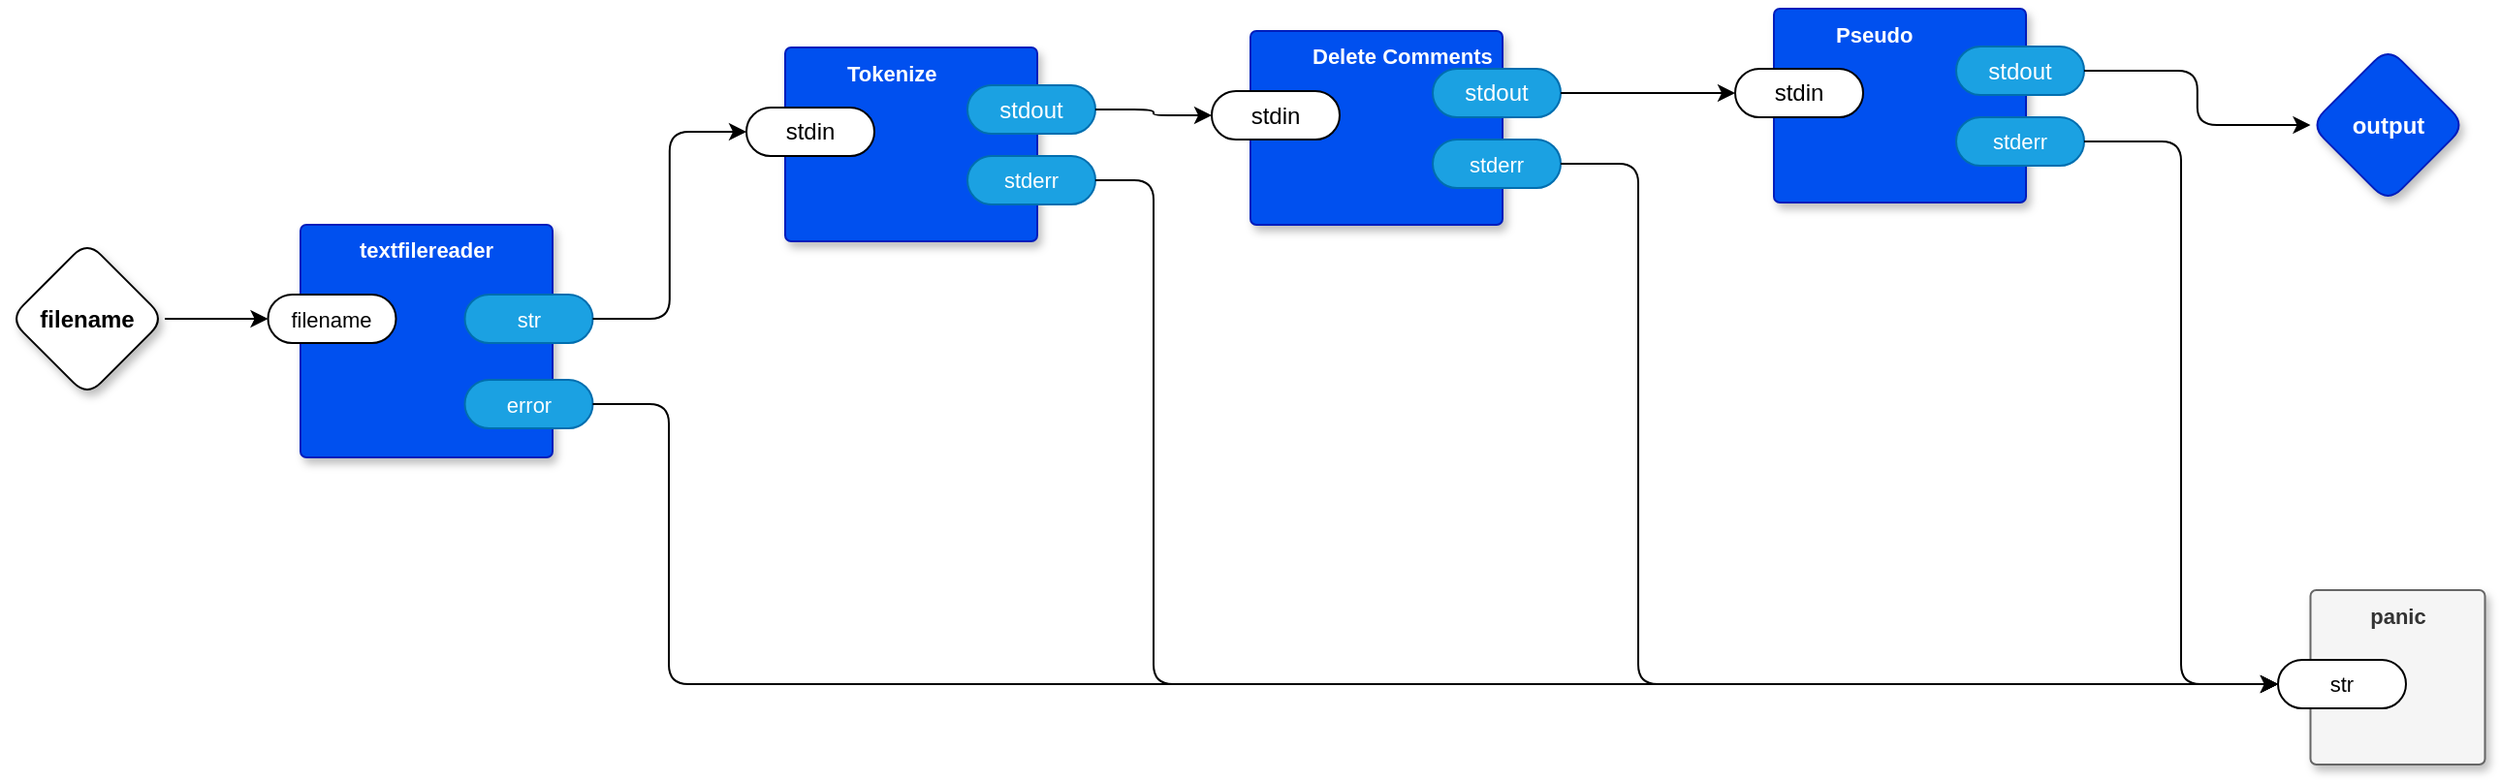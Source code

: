 <mxfile version="21.6.8" type="device" pages="7">
  <diagram id="JKiRzwpIw3zraFINHBog" name="main">
    <mxGraphModel dx="998" dy="619" grid="1" gridSize="10" guides="1" tooltips="1" connect="1" arrows="1" fold="1" page="1" pageScale="1" pageWidth="1100" pageHeight="850" math="0" shadow="0">
      <root>
        <mxCell id="0" />
        <mxCell id="1" parent="0" />
        <mxCell id="ABaYTsJAZbEAvV7Ggp3z-5" style="edgeStyle=orthogonalEdgeStyle;shape=connector;rounded=1;orthogonalLoop=1;jettySize=auto;html=1;entryX=0;entryY=0.5;entryDx=0;entryDy=0;entryPerimeter=0;labelBackgroundColor=default;strokeColor=default;fontFamily=Helvetica;fontSize=11;fontColor=default;endArrow=classic;" parent="1" source="hQF7NtFrzelggQrZhbvW-3" target="Gul_pPn51YBXzF6UtTv0-2" edge="1">
          <mxGeometry relative="1" as="geometry" />
        </mxCell>
        <mxCell id="hQF7NtFrzelggQrZhbvW-3" value="filename" style="rhombus;whiteSpace=wrap;html=1;rounded=1;fontStyle=1;glass=0;sketch=0;fontSize=12;points=[[0,0.5,0,0,0],[0.5,0,0,0,0],[0.5,1,0,0,0],[1,0.5,0,0,0]];shadow=1;" parent="1" vertex="1">
          <mxGeometry x="40" y="183.5" width="80" height="80" as="geometry" />
        </mxCell>
        <mxCell id="hQF7NtFrzelggQrZhbvW-4" value="output" style="rhombus;whiteSpace=wrap;html=1;rounded=1;fillColor=#0050ef;fontColor=#ffffff;strokeColor=#001DBC;fontStyle=1;glass=0;sketch=0;fontSize=12;points=[[0,0.5,0,0,0],[0.5,0,0,0,0],[0.5,1,0,0,0],[1,0.5,0,0,0]];shadow=1;" parent="1" vertex="1">
          <mxGeometry x="1226.75" y="83.5" width="80" height="80" as="geometry" />
        </mxCell>
        <mxCell id="Gul_pPn51YBXzF6UtTv0-1" value="textfilereader" style="rounded=1;whiteSpace=wrap;html=1;sketch=0;container=1;recursiveResize=0;verticalAlign=top;arcSize=6;fontStyle=1;autosize=0;points=[];absoluteArcSize=1;shadow=1;strokeColor=#001DBC;fillColor=#0050ef;fontColor=#ffffff;fontFamily=Helvetica;fontSize=11;" parent="1" vertex="1">
          <mxGeometry x="190" y="175" width="130" height="120" as="geometry">
            <mxRectangle x="-98" y="-1230" width="99" height="26" as="alternateBounds" />
          </mxGeometry>
        </mxCell>
        <mxCell id="Gul_pPn51YBXzF6UtTv0-2" value="filename" style="rounded=1;whiteSpace=wrap;html=1;sketch=0;points=[[0,0.5,0,0,0],[1,0.5,0,0,0]];arcSize=50;fontFamily=Helvetica;fontSize=11;fontColor=default;" parent="Gul_pPn51YBXzF6UtTv0-1" vertex="1">
          <mxGeometry x="-16.75" y="36" width="66" height="25" as="geometry" />
        </mxCell>
        <mxCell id="Gul_pPn51YBXzF6UtTv0-3" value="str" style="rounded=1;whiteSpace=wrap;html=1;sketch=0;points=[[0,0.5,0,0,0],[1,0.5,0,0,0]];fillColor=#1ba1e2;fontColor=#ffffff;strokeColor=#006EAF;arcSize=50;fontFamily=Helvetica;fontSize=11;" parent="Gul_pPn51YBXzF6UtTv0-1" vertex="1">
          <mxGeometry x="84.75" y="36" width="66" height="25" as="geometry" />
        </mxCell>
        <mxCell id="Gul_pPn51YBXzF6UtTv0-4" value="error" style="rounded=1;whiteSpace=wrap;html=1;sketch=0;points=[[0,0.5,0,0,0],[1,0.5,0,0,0]];fillColor=#1ba1e2;fontColor=#ffffff;strokeColor=#006EAF;arcSize=50;fontFamily=Helvetica;fontSize=11;" parent="Gul_pPn51YBXzF6UtTv0-1" vertex="1">
          <mxGeometry x="84.75" y="80" width="66" height="25" as="geometry" />
        </mxCell>
        <mxCell id="ABaYTsJAZbEAvV7Ggp3z-1" value="panic" style="rounded=1;whiteSpace=wrap;html=1;sketch=0;container=1;recursiveResize=0;verticalAlign=top;arcSize=6;fontStyle=1;autosize=0;points=[];absoluteArcSize=1;shadow=1;strokeColor=#666666;fillColor=#f5f5f5;fontFamily=Helvetica;fontSize=11;fontColor=#333333;" parent="1" vertex="1">
          <mxGeometry x="1226.75" y="363.5" width="90" height="90" as="geometry">
            <mxRectangle x="-98" y="-1230" width="99" height="26" as="alternateBounds" />
          </mxGeometry>
        </mxCell>
        <mxCell id="ABaYTsJAZbEAvV7Ggp3z-2" value="str" style="rounded=1;whiteSpace=wrap;html=1;sketch=0;points=[[0,0.5,0,0,0],[1,0.5,0,0,0]];arcSize=50;fontFamily=Helvetica;fontSize=11;fontColor=default;" parent="ABaYTsJAZbEAvV7Ggp3z-1" vertex="1">
          <mxGeometry x="-16.75" y="36" width="66" height="25" as="geometry" />
        </mxCell>
        <mxCell id="ABaYTsJAZbEAvV7Ggp3z-9" style="edgeStyle=orthogonalEdgeStyle;shape=connector;rounded=1;orthogonalLoop=1;jettySize=auto;html=1;exitX=1;exitY=0.5;exitDx=0;exitDy=0;exitPerimeter=0;entryX=0;entryY=0.5;entryDx=0;entryDy=0;entryPerimeter=0;labelBackgroundColor=default;strokeColor=default;fontFamily=Helvetica;fontSize=11;fontColor=default;endArrow=classic;" parent="1" source="Gul_pPn51YBXzF6UtTv0-3" target="xLX7eQguBZ5Upq3bny0i-17" edge="1">
          <mxGeometry relative="1" as="geometry">
            <mxPoint x="420" y="128.5" as="targetPoint" />
          </mxGeometry>
        </mxCell>
        <mxCell id="xLX7eQguBZ5Upq3bny0i-16" value="&lt;div&gt;Tokenize&lt;/div&gt;" style="rounded=1;sketch=0;container=1;recursiveResize=0;verticalAlign=top;arcSize=6;fontStyle=1;autosize=0;points=[];absoluteArcSize=1;shadow=1;strokeColor=#001DBC;fillColor=#0050ef;fontColor=#ffffff;fontFamily=Helvetica;fontSize=11;html=1;whiteSpace=wrap;align=left;spacingLeft=30;" parent="1" vertex="1">
          <mxGeometry x="440" y="83.5" width="130" height="100" as="geometry">
            <mxRectangle x="-98" y="-1230" width="99" height="26" as="alternateBounds" />
          </mxGeometry>
        </mxCell>
        <mxCell id="xLX7eQguBZ5Upq3bny0i-17" value="stdin" style="rounded=1;whiteSpace=wrap;html=1;sketch=0;points=[[0,0.5,0,0,0],[1,0.5,0,0,0]];arcSize=50;" parent="xLX7eQguBZ5Upq3bny0i-16" vertex="1">
          <mxGeometry x="-20" y="31" width="66" height="25" as="geometry" />
        </mxCell>
        <mxCell id="xLX7eQguBZ5Upq3bny0i-18" value="stderr" style="rounded=1;whiteSpace=wrap;html=1;sketch=0;points=[[0,0.5,0,0,0],[1,0.5,0,0,0]];fillColor=#1ba1e2;fontColor=#ffffff;strokeColor=#006EAF;arcSize=50;fontFamily=Helvetica;fontSize=11;" parent="xLX7eQguBZ5Upq3bny0i-16" vertex="1">
          <mxGeometry x="94" y="56" width="66" height="25" as="geometry" />
        </mxCell>
        <mxCell id="xLX7eQguBZ5Upq3bny0i-19" value="stdout" style="rounded=1;whiteSpace=wrap;html=1;sketch=0;points=[[0,0.5,0,0,0],[1,0.5,0,0,0]];fillColor=#1ba1e2;fontColor=#ffffff;strokeColor=#006EAF;arcSize=50;" parent="xLX7eQguBZ5Upq3bny0i-16" vertex="1">
          <mxGeometry x="94" y="19.5" width="66" height="25" as="geometry" />
        </mxCell>
        <mxCell id="xLX7eQguBZ5Upq3bny0i-26" style="edgeStyle=orthogonalEdgeStyle;shape=connector;rounded=1;orthogonalLoop=1;jettySize=auto;html=1;exitX=1;exitY=0.5;exitDx=0;exitDy=0;exitPerimeter=0;entryX=0;entryY=0.5;entryDx=0;entryDy=0;entryPerimeter=0;labelBackgroundColor=default;strokeColor=default;fontFamily=Helvetica;fontSize=11;fontColor=default;endArrow=classic;" parent="1" source="xLX7eQguBZ5Upq3bny0i-18" target="ABaYTsJAZbEAvV7Ggp3z-2" edge="1">
          <mxGeometry relative="1" as="geometry">
            <Array as="points">
              <mxPoint x="630" y="152" />
              <mxPoint x="630" y="412" />
            </Array>
          </mxGeometry>
        </mxCell>
        <mxCell id="WWSgFqgPtFgQqXYoqULp-1" value="&lt;div&gt;Delete Comments&lt;/div&gt;" style="rounded=1;sketch=0;container=1;recursiveResize=0;verticalAlign=top;arcSize=6;fontStyle=1;autosize=0;points=[];absoluteArcSize=1;shadow=1;strokeColor=#001DBC;fillColor=#0050ef;fontColor=#ffffff;fontFamily=Helvetica;fontSize=11;html=1;whiteSpace=wrap;align=left;spacingLeft=30;" vertex="1" parent="1">
          <mxGeometry x="680" y="75" width="130" height="100" as="geometry">
            <mxRectangle x="-98" y="-1230" width="99" height="26" as="alternateBounds" />
          </mxGeometry>
        </mxCell>
        <mxCell id="WWSgFqgPtFgQqXYoqULp-2" value="stdin" style="rounded=1;whiteSpace=wrap;html=1;sketch=0;points=[[0,0.5,0,0,0],[1,0.5,0,0,0]];arcSize=50;" vertex="1" parent="WWSgFqgPtFgQqXYoqULp-1">
          <mxGeometry x="-20" y="31" width="66" height="25" as="geometry" />
        </mxCell>
        <mxCell id="WWSgFqgPtFgQqXYoqULp-3" value="stderr" style="rounded=1;whiteSpace=wrap;html=1;sketch=0;points=[[0,0.5,0,0,0],[1,0.5,0,0,0]];fillColor=#1ba1e2;fontColor=#ffffff;strokeColor=#006EAF;arcSize=50;fontFamily=Helvetica;fontSize=11;" vertex="1" parent="WWSgFqgPtFgQqXYoqULp-1">
          <mxGeometry x="94" y="56" width="66" height="25" as="geometry" />
        </mxCell>
        <mxCell id="WWSgFqgPtFgQqXYoqULp-4" value="stdout" style="rounded=1;whiteSpace=wrap;html=1;sketch=0;points=[[0,0.5,0,0,0],[1,0.5,0,0,0]];fillColor=#1ba1e2;fontColor=#ffffff;strokeColor=#006EAF;arcSize=50;" vertex="1" parent="WWSgFqgPtFgQqXYoqULp-1">
          <mxGeometry x="94" y="19.5" width="66" height="25" as="geometry" />
        </mxCell>
        <mxCell id="WWSgFqgPtFgQqXYoqULp-5" style="edgeStyle=orthogonalEdgeStyle;shape=connector;rounded=1;orthogonalLoop=1;jettySize=auto;html=1;exitX=1;exitY=0.5;exitDx=0;exitDy=0;exitPerimeter=0;entryX=0;entryY=0.5;entryDx=0;entryDy=0;entryPerimeter=0;labelBackgroundColor=default;strokeColor=default;fontFamily=Helvetica;fontSize=11;fontColor=default;endArrow=classic;" edge="1" parent="1" source="xLX7eQguBZ5Upq3bny0i-19" target="WWSgFqgPtFgQqXYoqULp-2">
          <mxGeometry relative="1" as="geometry" />
        </mxCell>
        <mxCell id="WWSgFqgPtFgQqXYoqULp-7" style="edgeStyle=orthogonalEdgeStyle;shape=connector;rounded=1;orthogonalLoop=1;jettySize=auto;html=1;exitX=1;exitY=0.5;exitDx=0;exitDy=0;exitPerimeter=0;entryX=0;entryY=0.5;entryDx=0;entryDy=0;entryPerimeter=0;labelBackgroundColor=default;strokeColor=default;fontFamily=Helvetica;fontSize=11;fontColor=default;endArrow=classic;" edge="1" parent="1" source="WWSgFqgPtFgQqXYoqULp-3" target="ABaYTsJAZbEAvV7Ggp3z-2">
          <mxGeometry relative="1" as="geometry">
            <Array as="points">
              <mxPoint x="880" y="144" />
              <mxPoint x="880" y="412" />
            </Array>
          </mxGeometry>
        </mxCell>
        <mxCell id="yYvW2jDAUfvJPspzs2Eu-1" style="edgeStyle=orthogonalEdgeStyle;shape=connector;rounded=1;orthogonalLoop=1;jettySize=auto;html=1;exitX=1;exitY=0.5;exitDx=0;exitDy=0;exitPerimeter=0;entryX=0;entryY=0.5;entryDx=0;entryDy=0;entryPerimeter=0;labelBackgroundColor=default;strokeColor=default;fontFamily=Helvetica;fontSize=11;fontColor=default;endArrow=classic;" edge="1" parent="1" source="Gul_pPn51YBXzF6UtTv0-4" target="ABaYTsJAZbEAvV7Ggp3z-2">
          <mxGeometry relative="1" as="geometry">
            <Array as="points">
              <mxPoint x="380" y="268" />
              <mxPoint x="380" y="412" />
            </Array>
          </mxGeometry>
        </mxCell>
        <mxCell id="IsI3FkqyFb9E6frD3zN7-1" value="&lt;div&gt;Pseudo&lt;/div&gt;" style="rounded=1;sketch=0;container=1;recursiveResize=0;verticalAlign=top;arcSize=6;fontStyle=1;autosize=0;points=[];absoluteArcSize=1;shadow=1;strokeColor=#001DBC;fillColor=#0050ef;fontColor=#ffffff;fontFamily=Helvetica;fontSize=11;html=1;whiteSpace=wrap;align=left;spacingLeft=30;" vertex="1" parent="1">
          <mxGeometry x="950" y="63.5" width="130" height="100" as="geometry">
            <mxRectangle x="-98" y="-1230" width="99" height="26" as="alternateBounds" />
          </mxGeometry>
        </mxCell>
        <mxCell id="IsI3FkqyFb9E6frD3zN7-2" value="stdin" style="rounded=1;whiteSpace=wrap;html=1;sketch=0;points=[[0,0.5,0,0,0],[1,0.5,0,0,0]];arcSize=50;" vertex="1" parent="IsI3FkqyFb9E6frD3zN7-1">
          <mxGeometry x="-20" y="31" width="66" height="25" as="geometry" />
        </mxCell>
        <mxCell id="IsI3FkqyFb9E6frD3zN7-3" value="stderr" style="rounded=1;whiteSpace=wrap;html=1;sketch=0;points=[[0,0.5,0,0,0],[1,0.5,0,0,0]];fillColor=#1ba1e2;fontColor=#ffffff;strokeColor=#006EAF;arcSize=50;fontFamily=Helvetica;fontSize=11;" vertex="1" parent="IsI3FkqyFb9E6frD3zN7-1">
          <mxGeometry x="94" y="56" width="66" height="25" as="geometry" />
        </mxCell>
        <mxCell id="IsI3FkqyFb9E6frD3zN7-4" value="stdout" style="rounded=1;whiteSpace=wrap;html=1;sketch=0;points=[[0,0.5,0,0,0],[1,0.5,0,0,0]];fillColor=#1ba1e2;fontColor=#ffffff;strokeColor=#006EAF;arcSize=50;" vertex="1" parent="IsI3FkqyFb9E6frD3zN7-1">
          <mxGeometry x="94" y="19.5" width="66" height="25" as="geometry" />
        </mxCell>
        <mxCell id="IsI3FkqyFb9E6frD3zN7-5" style="edgeStyle=orthogonalEdgeStyle;shape=connector;rounded=1;orthogonalLoop=1;jettySize=auto;html=1;exitX=1;exitY=0.5;exitDx=0;exitDy=0;exitPerimeter=0;entryX=0;entryY=0.5;entryDx=0;entryDy=0;entryPerimeter=0;labelBackgroundColor=default;strokeColor=default;fontFamily=Helvetica;fontSize=11;fontColor=default;endArrow=classic;" edge="1" parent="1" source="WWSgFqgPtFgQqXYoqULp-4" target="IsI3FkqyFb9E6frD3zN7-2">
          <mxGeometry relative="1" as="geometry" />
        </mxCell>
        <mxCell id="IsI3FkqyFb9E6frD3zN7-6" style="edgeStyle=orthogonalEdgeStyle;shape=connector;rounded=1;orthogonalLoop=1;jettySize=auto;html=1;exitX=1;exitY=0.5;exitDx=0;exitDy=0;exitPerimeter=0;entryX=0;entryY=0.5;entryDx=0;entryDy=0;entryPerimeter=0;labelBackgroundColor=default;strokeColor=default;fontFamily=Helvetica;fontSize=11;fontColor=default;endArrow=classic;" edge="1" parent="1" source="IsI3FkqyFb9E6frD3zN7-4" target="hQF7NtFrzelggQrZhbvW-4">
          <mxGeometry relative="1" as="geometry" />
        </mxCell>
        <mxCell id="IsI3FkqyFb9E6frD3zN7-7" style="edgeStyle=orthogonalEdgeStyle;shape=connector;rounded=1;orthogonalLoop=1;jettySize=auto;html=1;exitX=1;exitY=0.5;exitDx=0;exitDy=0;exitPerimeter=0;entryX=0;entryY=0.5;entryDx=0;entryDy=0;entryPerimeter=0;labelBackgroundColor=default;strokeColor=default;fontFamily=Helvetica;fontSize=11;fontColor=default;endArrow=classic;" edge="1" parent="1" source="IsI3FkqyFb9E6frD3zN7-3" target="ABaYTsJAZbEAvV7Ggp3z-2">
          <mxGeometry relative="1" as="geometry" />
        </mxCell>
      </root>
    </mxGraphModel>
  </diagram>
  <diagram id="cZZ443bQ9mZaEr_FJnvC" name="textfilereader">
    <mxGraphModel dx="2098" dy="619" grid="1" gridSize="10" guides="1" tooltips="1" connect="1" arrows="1" fold="1" page="1" pageScale="1" pageWidth="1100" pageHeight="850" math="0" shadow="0">
      <root>
        <mxCell id="0" />
        <mxCell id="1" parent="0" />
        <mxCell id="_DwD8Pvb7u_NGquOlMRM-1" value="Read Text From FD" style="rounded=1;whiteSpace=wrap;html=1;sketch=0;container=1;recursiveResize=0;verticalAlign=top;arcSize=6;fontStyle=1;autosize=0;points=[];absoluteArcSize=1;shadow=1;strokeColor=#001DBC;fillColor=#0050ef;fontColor=#ffffff;fontFamily=Helvetica;fontSize=11;" parent="1" vertex="1">
          <mxGeometry x="370" y="153" width="130" height="117" as="geometry">
            <mxRectangle x="-98" y="-1230" width="99" height="26" as="alternateBounds" />
          </mxGeometry>
        </mxCell>
        <mxCell id="_DwD8Pvb7u_NGquOlMRM-2" value="fd" style="rounded=1;whiteSpace=wrap;html=1;sketch=0;points=[[0,0.5,0,0,0],[1,0.5,0,0,0]];arcSize=50;fontFamily=Helvetica;fontSize=11;fontColor=default;" parent="_DwD8Pvb7u_NGquOlMRM-1" vertex="1">
          <mxGeometry x="-16.75" y="36" width="66" height="25" as="geometry" />
        </mxCell>
        <mxCell id="_DwD8Pvb7u_NGquOlMRM-3" value="str" style="rounded=1;whiteSpace=wrap;html=1;sketch=0;points=[[0,0.5,0,0,0],[1,0.5,0,0,0]];fillColor=#1ba1e2;fontColor=#ffffff;strokeColor=#006EAF;arcSize=50;fontFamily=Helvetica;fontSize=11;" parent="_DwD8Pvb7u_NGquOlMRM-1" vertex="1">
          <mxGeometry x="84.75" y="36" width="66" height="25" as="geometry" />
        </mxCell>
        <mxCell id="Uk9tNtOir4AJttoB1tT3-3" value="error" style="rounded=1;whiteSpace=wrap;html=1;sketch=0;points=[[0,0.5,0,0,0],[1,0.5,0,0,0]];fillColor=#1ba1e2;fontColor=#ffffff;strokeColor=#006EAF;arcSize=50;fontFamily=Helvetica;fontSize=11;" parent="_DwD8Pvb7u_NGquOlMRM-1" vertex="1">
          <mxGeometry x="84.75" y="77" width="66" height="25" as="geometry" />
        </mxCell>
        <mxCell id="Q7mnjypjolfxHuQ4Fn7u-5" style="edgeStyle=orthogonalEdgeStyle;shape=connector;rounded=1;orthogonalLoop=1;jettySize=auto;html=1;entryX=0;entryY=0.5;entryDx=0;entryDy=0;entryPerimeter=0;labelBackgroundColor=default;strokeColor=default;fontFamily=Helvetica;fontSize=11;fontColor=default;endArrow=classic;" parent="1" source="_DwD8Pvb7u_NGquOlMRM-4" target="Q7mnjypjolfxHuQ4Fn7u-2" edge="1">
          <mxGeometry relative="1" as="geometry" />
        </mxCell>
        <mxCell id="_DwD8Pvb7u_NGquOlMRM-4" value="filename" style="rhombus;whiteSpace=wrap;html=1;rounded=1;fontStyle=1;glass=0;sketch=0;fontSize=12;points=[[0,0.5,0,0,0],[0.5,0,0,0,0],[0.5,1,0,0,0],[1,0.5,0,0,0]];shadow=1;fontFamily=Helvetica;fontColor=default;" parent="1" vertex="1">
          <mxGeometry x="-10" y="161.5" width="80" height="80" as="geometry" />
        </mxCell>
        <mxCell id="_DwD8Pvb7u_NGquOlMRM-5" value="str" style="rhombus;whiteSpace=wrap;html=1;rounded=1;fillColor=#0050ef;fontColor=#ffffff;strokeColor=#001DBC;fontStyle=1;glass=0;sketch=0;fontSize=12;points=[[0,0.5,0,0,0],[0.5,0,0,0,0],[0.5,1,0,0,0],[1,0.5,0,0,0]];shadow=1;fontFamily=Helvetica;" parent="1" vertex="1">
          <mxGeometry x="600" y="161.5" width="80" height="80" as="geometry" />
        </mxCell>
        <mxCell id="Uk9tNtOir4AJttoB1tT3-2" style="edgeStyle=orthogonalEdgeStyle;shape=connector;rounded=1;orthogonalLoop=1;jettySize=auto;html=1;exitX=1;exitY=0.5;exitDx=0;exitDy=0;exitPerimeter=0;labelBackgroundColor=default;strokeColor=default;fontFamily=Helvetica;fontSize=11;fontColor=default;endArrow=classic;" parent="1" source="_DwD8Pvb7u_NGquOlMRM-3" target="_DwD8Pvb7u_NGquOlMRM-5" edge="1">
          <mxGeometry relative="1" as="geometry" />
        </mxCell>
        <mxCell id="Uk9tNtOir4AJttoB1tT3-9" style="edgeStyle=orthogonalEdgeStyle;shape=connector;rounded=1;orthogonalLoop=1;jettySize=auto;html=1;exitX=1;exitY=0.5;exitDx=0;exitDy=0;exitPerimeter=0;entryX=0;entryY=0.5;entryDx=0;entryDy=0;entryPerimeter=0;labelBackgroundColor=default;strokeColor=default;fontFamily=Helvetica;fontSize=11;fontColor=default;endArrow=classic;" parent="1" source="Uk9tNtOir4AJttoB1tT3-3" target="fgkWMLVJ6PQbi83lySrl-1" edge="1">
          <mxGeometry relative="1" as="geometry">
            <mxPoint x="463.25" y="368.5" as="targetPoint" />
          </mxGeometry>
        </mxCell>
        <mxCell id="fgkWMLVJ6PQbi83lySrl-1" value="error" style="rhombus;whiteSpace=wrap;html=1;rounded=1;fillColor=#0050ef;fontColor=#ffffff;strokeColor=#001DBC;fontStyle=1;glass=0;sketch=0;fontSize=12;points=[[0,0.5,0,0,0],[0.5,0,0,0,0],[0.5,1,0,0,0],[1,0.5,0,0,0]];shadow=1;fontFamily=Helvetica;" parent="1" vertex="1">
          <mxGeometry x="600" y="280" width="80" height="80" as="geometry" />
        </mxCell>
        <mxCell id="Q7mnjypjolfxHuQ4Fn7u-1" value="Open Text File" style="rounded=1;whiteSpace=wrap;html=1;sketch=0;container=1;recursiveResize=0;verticalAlign=top;arcSize=6;fontStyle=1;autosize=0;points=[];absoluteArcSize=1;shadow=1;strokeColor=#001DBC;fillColor=#0050ef;fontColor=#ffffff;fontFamily=Helvetica;fontSize=11;" parent="1" vertex="1">
          <mxGeometry x="150" y="153" width="130" height="117" as="geometry">
            <mxRectangle x="-98" y="-1230" width="99" height="26" as="alternateBounds" />
          </mxGeometry>
        </mxCell>
        <mxCell id="Q7mnjypjolfxHuQ4Fn7u-2" value="filename" style="rounded=1;whiteSpace=wrap;html=1;sketch=0;points=[[0,0.5,0,0,0],[1,0.5,0,0,0]];arcSize=50;fontFamily=Helvetica;fontSize=11;fontColor=default;" parent="Q7mnjypjolfxHuQ4Fn7u-1" vertex="1">
          <mxGeometry x="-16.75" y="36" width="66" height="25" as="geometry" />
        </mxCell>
        <mxCell id="Q7mnjypjolfxHuQ4Fn7u-3" value="fd" style="rounded=1;whiteSpace=wrap;html=1;sketch=0;points=[[0,0.5,0,0,0],[1,0.5,0,0,0]];fillColor=#1ba1e2;fontColor=#ffffff;strokeColor=#006EAF;arcSize=50;fontFamily=Helvetica;fontSize=11;" parent="Q7mnjypjolfxHuQ4Fn7u-1" vertex="1">
          <mxGeometry x="84.75" y="36" width="66" height="25" as="geometry" />
        </mxCell>
        <mxCell id="Q7mnjypjolfxHuQ4Fn7u-4" value="error" style="rounded=1;whiteSpace=wrap;html=1;sketch=0;points=[[0,0.5,0,0,0],[1,0.5,0,0,0]];fillColor=#1ba1e2;fontColor=#ffffff;strokeColor=#006EAF;arcSize=50;fontFamily=Helvetica;fontSize=11;" parent="Q7mnjypjolfxHuQ4Fn7u-1" vertex="1">
          <mxGeometry x="84.75" y="77" width="66" height="25" as="geometry" />
        </mxCell>
        <mxCell id="Q7mnjypjolfxHuQ4Fn7u-6" style="edgeStyle=orthogonalEdgeStyle;shape=connector;rounded=1;orthogonalLoop=1;jettySize=auto;html=1;exitX=1;exitY=0.5;exitDx=0;exitDy=0;exitPerimeter=0;entryX=0;entryY=0.5;entryDx=0;entryDy=0;entryPerimeter=0;labelBackgroundColor=default;strokeColor=default;fontFamily=Helvetica;fontSize=11;fontColor=default;endArrow=classic;" parent="1" source="Q7mnjypjolfxHuQ4Fn7u-3" target="_DwD8Pvb7u_NGquOlMRM-2" edge="1">
          <mxGeometry relative="1" as="geometry" />
        </mxCell>
        <mxCell id="Q7mnjypjolfxHuQ4Fn7u-7" style="edgeStyle=orthogonalEdgeStyle;shape=connector;rounded=1;orthogonalLoop=1;jettySize=auto;html=1;exitX=1;exitY=0.5;exitDx=0;exitDy=0;exitPerimeter=0;entryX=0;entryY=0.5;entryDx=0;entryDy=0;entryPerimeter=0;labelBackgroundColor=default;strokeColor=default;fontFamily=Helvetica;fontSize=11;fontColor=default;endArrow=classic;" parent="1" source="Q7mnjypjolfxHuQ4Fn7u-4" target="fgkWMLVJ6PQbi83lySrl-1" edge="1">
          <mxGeometry relative="1" as="geometry">
            <Array as="points">
              <mxPoint x="340" y="243" />
              <mxPoint x="340" y="320" />
            </Array>
          </mxGeometry>
        </mxCell>
      </root>
    </mxGraphModel>
  </diagram>
  <diagram id="7DNM-eP9j6PZDW1tLhZQ" name="Delete Macro Definitions">
    <mxGraphModel dx="998" dy="619" grid="1" gridSize="10" guides="1" tooltips="1" connect="1" arrows="1" fold="1" page="1" pageScale="1" pageWidth="1100" pageHeight="850" math="0" shadow="0">
      <root>
        <mxCell id="0" />
        <mxCell id="1" parent="0" />
        <mxCell id="I6REY8XgrfC1Dy5Ot6Xa-1" value="&lt;div&gt;$ sed -E&lt;/div&gt;&lt;div&gt;&amp;nbsp; &amp;nbsp; -e &#39;/FIFO +\:\:/d&#39;&lt;/div&gt;&lt;div&gt;&amp;nbsp; &amp;nbsp; -e &#39;/fifo_push +\:\:/d&#39;&lt;/div&gt;&lt;div&gt;&amp;nbsp; &amp;nbsp; -e &#39;/fifo_pop +\:\:/d&#39;&lt;/div&gt;&lt;div&gt;&amp;nbsp; &amp;nbsp; -e &#39;/ENTER +\:\:/d&#39;&lt;/div&gt;&lt;div&gt;&amp;nbsp; &amp;nbsp; -e &#39;/EXIT +\:\:/d&#39;&lt;/div&gt;&lt;div&gt;&lt;br&gt;&lt;/div&gt;" style="rounded=1;sketch=0;container=1;recursiveResize=0;verticalAlign=top;arcSize=6;fontStyle=1;autosize=0;points=[];absoluteArcSize=1;shadow=1;strokeColor=#001DBC;fillColor=#0050ef;fontColor=#ffffff;fontFamily=Helvetica;fontSize=11;html=1;whiteSpace=wrap;align=left;spacingLeft=30;" parent="1" vertex="1">
          <mxGeometry x="200" y="120" width="210" height="100" as="geometry">
            <mxRectangle x="-98" y="-1230" width="99" height="26" as="alternateBounds" />
          </mxGeometry>
        </mxCell>
        <mxCell id="I6REY8XgrfC1Dy5Ot6Xa-2" value="stdin" style="rounded=1;whiteSpace=wrap;html=1;sketch=0;points=[[0,0.5,0,0,0],[1,0.5,0,0,0]];arcSize=50;" parent="I6REY8XgrfC1Dy5Ot6Xa-1" vertex="1">
          <mxGeometry x="-20" y="31" width="66" height="25" as="geometry" />
        </mxCell>
        <mxCell id="I6REY8XgrfC1Dy5Ot6Xa-3" value="stderr" style="rounded=1;whiteSpace=wrap;html=1;sketch=0;points=[[0,0.5,0,0,0],[1,0.5,0,0,0]];fillColor=#1ba1e2;fontColor=#ffffff;strokeColor=#006EAF;arcSize=50;fontFamily=Helvetica;fontSize=11;" parent="I6REY8XgrfC1Dy5Ot6Xa-1" vertex="1">
          <mxGeometry x="160" y="56" width="66" height="25" as="geometry" />
        </mxCell>
        <mxCell id="I6REY8XgrfC1Dy5Ot6Xa-4" value="stdout" style="rounded=1;whiteSpace=wrap;html=1;sketch=0;points=[[0,0.5,0,0,0],[1,0.5,0,0,0]];fillColor=#1ba1e2;fontColor=#ffffff;strokeColor=#006EAF;arcSize=50;" parent="I6REY8XgrfC1Dy5Ot6Xa-1" vertex="1">
          <mxGeometry x="160" y="20" width="66" height="25" as="geometry" />
        </mxCell>
        <mxCell id="I6REY8XgrfC1Dy5Ot6Xa-8" style="edgeStyle=orthogonalEdgeStyle;rounded=1;orthogonalLoop=1;jettySize=auto;html=1;entryX=0;entryY=0.5;entryDx=0;entryDy=0;entryPerimeter=0;" parent="1" source="I6REY8XgrfC1Dy5Ot6Xa-5" target="I6REY8XgrfC1Dy5Ot6Xa-2" edge="1">
          <mxGeometry relative="1" as="geometry" />
        </mxCell>
        <mxCell id="I6REY8XgrfC1Dy5Ot6Xa-5" value="stdin" style="rhombus;whiteSpace=wrap;html=1;rounded=1;fontStyle=1;glass=0;sketch=0;fontSize=12;points=[[0,0.5,0,0,0],[0.5,0,0,0,0],[0.5,1,0,0,0],[1,0.5,0,0,0]];shadow=1;" parent="1" vertex="1">
          <mxGeometry x="40" y="130" width="80" height="80" as="geometry" />
        </mxCell>
        <mxCell id="I6REY8XgrfC1Dy5Ot6Xa-6" value="stdout" style="rhombus;whiteSpace=wrap;html=1;rounded=1;fillColor=#0050ef;fontColor=#ffffff;strokeColor=#001DBC;fontStyle=1;glass=0;sketch=0;fontSize=12;points=[[0,0.5,0,0,0],[0.5,0,0,0,0],[0.5,1,0,0,0],[1,0.5,0,0,0]];shadow=1;" parent="1" vertex="1">
          <mxGeometry x="490" y="110" width="80" height="80" as="geometry" />
        </mxCell>
        <mxCell id="I6REY8XgrfC1Dy5Ot6Xa-7" value="stderr" style="rhombus;whiteSpace=wrap;html=1;rounded=1;fillColor=#0050ef;fontColor=#ffffff;strokeColor=#001DBC;fontStyle=1;glass=0;sketch=0;fontSize=12;points=[[0,0.5,0,0,0],[0.5,0,0,0,0],[0.5,1,0,0,0],[1,0.5,0,0,0]];shadow=1;" parent="1" vertex="1">
          <mxGeometry x="490" y="210" width="80" height="80" as="geometry" />
        </mxCell>
        <mxCell id="I6REY8XgrfC1Dy5Ot6Xa-12" style="edgeStyle=orthogonalEdgeStyle;shape=connector;rounded=1;orthogonalLoop=1;jettySize=auto;html=1;entryX=0;entryY=0.5;entryDx=0;entryDy=0;entryPerimeter=0;labelBackgroundColor=default;strokeColor=default;fontFamily=Helvetica;fontSize=11;fontColor=default;endArrow=classic;" parent="1" source="I6REY8XgrfC1Dy5Ot6Xa-3" target="I6REY8XgrfC1Dy5Ot6Xa-7" edge="1">
          <mxGeometry relative="1" as="geometry">
            <Array as="points">
              <mxPoint x="458" y="189" />
              <mxPoint x="458" y="250" />
            </Array>
          </mxGeometry>
        </mxCell>
        <mxCell id="I6REY8XgrfC1Dy5Ot6Xa-13" style="edgeStyle=orthogonalEdgeStyle;shape=connector;rounded=1;orthogonalLoop=1;jettySize=auto;html=1;exitX=1;exitY=0.5;exitDx=0;exitDy=0;exitPerimeter=0;entryX=0;entryY=0.5;entryDx=0;entryDy=0;entryPerimeter=0;labelBackgroundColor=default;strokeColor=default;fontFamily=Helvetica;fontSize=11;fontColor=default;endArrow=classic;" parent="1" source="I6REY8XgrfC1Dy5Ot6Xa-4" target="I6REY8XgrfC1Dy5Ot6Xa-6" edge="1">
          <mxGeometry relative="1" as="geometry" />
        </mxCell>
      </root>
    </mxGraphModel>
  </diagram>
  <diagram name="Comment Out Noise" id="ZL7gYHnSIY0B_cSu30ur">
    <mxGraphModel dx="998" dy="619" grid="1" gridSize="10" guides="1" tooltips="1" connect="1" arrows="1" fold="1" page="1" pageScale="1" pageWidth="1100" pageHeight="850" math="0" shadow="0">
      <root>
        <mxCell id="7Kt9DVhAJ9BCz7PAiOnh-0" />
        <mxCell id="7Kt9DVhAJ9BCz7PAiOnh-1" parent="7Kt9DVhAJ9BCz7PAiOnh-0" />
        <mxCell id="7Kt9DVhAJ9BCz7PAiOnh-2" value="&lt;div&gt;&lt;div&gt;$ sed -E&lt;/div&gt;&lt;div&gt;&amp;nbsp; &amp;nbsp; -e &#39;s/package /\/\/ package /&#39;&lt;/div&gt;&lt;div&gt;&amp;nbsp; &amp;nbsp; -e &#39;s/import /\/\/ import /&#39;&lt;/div&gt;&lt;/div&gt;&lt;div&gt;&lt;br&gt;&lt;/div&gt;" style="rounded=1;sketch=0;container=1;recursiveResize=0;verticalAlign=top;arcSize=6;fontStyle=1;autosize=0;points=[];absoluteArcSize=1;shadow=1;strokeColor=#001DBC;fillColor=#0050ef;fontColor=#ffffff;fontFamily=Helvetica;fontSize=11;html=1;whiteSpace=wrap;align=left;spacingLeft=30;" parent="7Kt9DVhAJ9BCz7PAiOnh-1" vertex="1">
          <mxGeometry x="200" y="120" width="210" height="140" as="geometry">
            <mxRectangle x="-98" y="-1230" width="99" height="26" as="alternateBounds" />
          </mxGeometry>
        </mxCell>
        <mxCell id="7Kt9DVhAJ9BCz7PAiOnh-3" value="stdin" style="rounded=1;whiteSpace=wrap;html=1;sketch=0;points=[[0,0.5,0,0,0],[1,0.5,0,0,0]];arcSize=50;" parent="7Kt9DVhAJ9BCz7PAiOnh-2" vertex="1">
          <mxGeometry x="-20" y="57.5" width="66" height="25" as="geometry" />
        </mxCell>
        <mxCell id="7Kt9DVhAJ9BCz7PAiOnh-4" value="stderr" style="rounded=1;whiteSpace=wrap;html=1;sketch=0;points=[[0,0.5,0,0,0],[1,0.5,0,0,0]];fillColor=#1ba1e2;fontColor=#ffffff;strokeColor=#006EAF;arcSize=50;fontFamily=Helvetica;fontSize=11;" parent="7Kt9DVhAJ9BCz7PAiOnh-2" vertex="1">
          <mxGeometry x="160" y="100" width="66" height="25" as="geometry" />
        </mxCell>
        <mxCell id="7Kt9DVhAJ9BCz7PAiOnh-5" value="stdout" style="rounded=1;whiteSpace=wrap;html=1;sketch=0;points=[[0,0.5,0,0,0],[1,0.5,0,0,0]];fillColor=#1ba1e2;fontColor=#ffffff;strokeColor=#006EAF;arcSize=50;" parent="7Kt9DVhAJ9BCz7PAiOnh-2" vertex="1">
          <mxGeometry x="160" y="56" width="66" height="25" as="geometry" />
        </mxCell>
        <mxCell id="7Kt9DVhAJ9BCz7PAiOnh-6" style="edgeStyle=orthogonalEdgeStyle;rounded=1;orthogonalLoop=1;jettySize=auto;html=1;entryX=0;entryY=0.5;entryDx=0;entryDy=0;entryPerimeter=0;" parent="7Kt9DVhAJ9BCz7PAiOnh-1" source="7Kt9DVhAJ9BCz7PAiOnh-7" target="7Kt9DVhAJ9BCz7PAiOnh-3" edge="1">
          <mxGeometry relative="1" as="geometry" />
        </mxCell>
        <mxCell id="7Kt9DVhAJ9BCz7PAiOnh-7" value="stdin" style="rhombus;whiteSpace=wrap;html=1;rounded=1;fontStyle=1;glass=0;sketch=0;fontSize=12;points=[[0,0.5,0,0,0],[0.5,0,0,0,0],[0.5,1,0,0,0],[1,0.5,0,0,0]];shadow=1;" parent="7Kt9DVhAJ9BCz7PAiOnh-1" vertex="1">
          <mxGeometry x="40" y="130" width="80" height="80" as="geometry" />
        </mxCell>
        <mxCell id="7Kt9DVhAJ9BCz7PAiOnh-8" value="stdout" style="rhombus;whiteSpace=wrap;html=1;rounded=1;fillColor=#0050ef;fontColor=#ffffff;strokeColor=#001DBC;fontStyle=1;glass=0;sketch=0;fontSize=12;points=[[0,0.5,0,0,0],[0.5,0,0,0,0],[0.5,1,0,0,0],[1,0.5,0,0,0]];shadow=1;" parent="7Kt9DVhAJ9BCz7PAiOnh-1" vertex="1">
          <mxGeometry x="490" y="110" width="80" height="80" as="geometry" />
        </mxCell>
        <mxCell id="7Kt9DVhAJ9BCz7PAiOnh-9" value="stderr" style="rhombus;whiteSpace=wrap;html=1;rounded=1;fillColor=#0050ef;fontColor=#ffffff;strokeColor=#001DBC;fontStyle=1;glass=0;sketch=0;fontSize=12;points=[[0,0.5,0,0,0],[0.5,0,0,0,0],[0.5,1,0,0,0],[1,0.5,0,0,0]];shadow=1;" parent="7Kt9DVhAJ9BCz7PAiOnh-1" vertex="1">
          <mxGeometry x="490" y="210" width="80" height="80" as="geometry" />
        </mxCell>
        <mxCell id="7Kt9DVhAJ9BCz7PAiOnh-10" style="edgeStyle=orthogonalEdgeStyle;shape=connector;rounded=1;orthogonalLoop=1;jettySize=auto;html=1;entryX=0;entryY=0.5;entryDx=0;entryDy=0;entryPerimeter=0;labelBackgroundColor=default;strokeColor=default;fontFamily=Helvetica;fontSize=11;fontColor=default;endArrow=classic;exitX=1;exitY=0.5;exitDx=0;exitDy=0;exitPerimeter=0;" parent="7Kt9DVhAJ9BCz7PAiOnh-1" source="7Kt9DVhAJ9BCz7PAiOnh-4" target="7Kt9DVhAJ9BCz7PAiOnh-9" edge="1">
          <mxGeometry relative="1" as="geometry">
            <Array as="points">
              <mxPoint x="458" y="233" />
              <mxPoint x="458" y="250" />
            </Array>
          </mxGeometry>
        </mxCell>
        <mxCell id="7Kt9DVhAJ9BCz7PAiOnh-11" style="edgeStyle=orthogonalEdgeStyle;shape=connector;rounded=1;orthogonalLoop=1;jettySize=auto;html=1;exitX=1;exitY=0.5;exitDx=0;exitDy=0;exitPerimeter=0;entryX=0;entryY=0.5;entryDx=0;entryDy=0;entryPerimeter=0;labelBackgroundColor=default;strokeColor=default;fontFamily=Helvetica;fontSize=11;fontColor=default;endArrow=classic;" parent="7Kt9DVhAJ9BCz7PAiOnh-1" source="7Kt9DVhAJ9BCz7PAiOnh-5" target="7Kt9DVhAJ9BCz7PAiOnh-8" edge="1">
          <mxGeometry relative="1" as="geometry" />
        </mxCell>
      </root>
    </mxGraphModel>
  </diagram>
  <diagram id="qXrWMDA3q8zXuZIIhLpZ" name="Tokenize">
    <mxGraphModel dx="1051" dy="652" grid="1" gridSize="10" guides="1" tooltips="1" connect="1" arrows="1" fold="1" page="1" pageScale="1" pageWidth="1100" pageHeight="850" math="0" shadow="0">
      <root>
        <mxCell id="0" />
        <mxCell id="1" parent="0" />
        <mxCell id="8KmL4ne3zJCd1u9em8IG-1" value="&lt;div&gt;Delete Macro Definitions&lt;/div&gt;" style="rounded=1;sketch=0;container=1;recursiveResize=0;verticalAlign=top;arcSize=6;fontStyle=1;autosize=0;points=[];absoluteArcSize=1;shadow=1;strokeColor=#001DBC;fillColor=#0050ef;fontColor=#ffffff;fontFamily=Helvetica;fontSize=11;html=1;whiteSpace=wrap;align=left;spacingLeft=30;" vertex="1" parent="1">
          <mxGeometry x="160" y="121.5" width="140" height="100" as="geometry">
            <mxRectangle x="-98" y="-1230" width="99" height="26" as="alternateBounds" />
          </mxGeometry>
        </mxCell>
        <mxCell id="8KmL4ne3zJCd1u9em8IG-2" value="stdin" style="rounded=1;whiteSpace=wrap;html=1;sketch=0;points=[[0,0.5,0,0,0],[1,0.5,0,0,0]];arcSize=50;" vertex="1" parent="8KmL4ne3zJCd1u9em8IG-1">
          <mxGeometry x="-20" y="31" width="66" height="25" as="geometry" />
        </mxCell>
        <mxCell id="8KmL4ne3zJCd1u9em8IG-3" value="stderr" style="rounded=1;whiteSpace=wrap;html=1;sketch=0;points=[[0,0.5,0,0,0],[1,0.5,0,0,0]];fillColor=#1ba1e2;fontColor=#ffffff;strokeColor=#006EAF;arcSize=50;fontFamily=Helvetica;fontSize=11;" vertex="1" parent="8KmL4ne3zJCd1u9em8IG-1">
          <mxGeometry x="94" y="56" width="66" height="25" as="geometry" />
        </mxCell>
        <mxCell id="8KmL4ne3zJCd1u9em8IG-4" value="stdout" style="rounded=1;whiteSpace=wrap;html=1;sketch=0;points=[[0,0.5,0,0,0],[1,0.5,0,0,0]];fillColor=#1ba1e2;fontColor=#ffffff;strokeColor=#006EAF;arcSize=50;" vertex="1" parent="8KmL4ne3zJCd1u9em8IG-1">
          <mxGeometry x="94" y="19.5" width="66" height="25" as="geometry" />
        </mxCell>
        <mxCell id="8KmL4ne3zJCd1u9em8IG-5" value="&lt;div&gt;Comment Out Noise&lt;/div&gt;" style="rounded=1;sketch=0;container=1;recursiveResize=0;verticalAlign=top;arcSize=6;fontStyle=1;autosize=0;points=[];absoluteArcSize=1;shadow=1;strokeColor=#001DBC;fillColor=#0050ef;fontColor=#ffffff;fontFamily=Helvetica;fontSize=11;html=1;whiteSpace=wrap;align=left;spacingLeft=30;" vertex="1" parent="1">
          <mxGeometry x="410" y="120" width="130" height="100" as="geometry">
            <mxRectangle x="-98" y="-1230" width="99" height="26" as="alternateBounds" />
          </mxGeometry>
        </mxCell>
        <mxCell id="8KmL4ne3zJCd1u9em8IG-6" value="stdin" style="rounded=1;whiteSpace=wrap;html=1;sketch=0;points=[[0,0.5,0,0,0],[1,0.5,0,0,0]];arcSize=50;" vertex="1" parent="8KmL4ne3zJCd1u9em8IG-5">
          <mxGeometry x="-20" y="31" width="66" height="25" as="geometry" />
        </mxCell>
        <mxCell id="8KmL4ne3zJCd1u9em8IG-7" value="stderr" style="rounded=1;whiteSpace=wrap;html=1;sketch=0;points=[[0,0.5,0,0,0],[1,0.5,0,0,0]];fillColor=#1ba1e2;fontColor=#ffffff;strokeColor=#006EAF;arcSize=50;fontFamily=Helvetica;fontSize=11;" vertex="1" parent="8KmL4ne3zJCd1u9em8IG-5">
          <mxGeometry x="94" y="56" width="66" height="25" as="geometry" />
        </mxCell>
        <mxCell id="8KmL4ne3zJCd1u9em8IG-8" value="stdout" style="rounded=1;whiteSpace=wrap;html=1;sketch=0;points=[[0,0.5,0,0,0],[1,0.5,0,0,0]];fillColor=#1ba1e2;fontColor=#ffffff;strokeColor=#006EAF;arcSize=50;" vertex="1" parent="8KmL4ne3zJCd1u9em8IG-5">
          <mxGeometry x="94" y="19.5" width="66" height="25" as="geometry" />
        </mxCell>
        <mxCell id="8KmL4ne3zJCd1u9em8IG-9" style="edgeStyle=orthogonalEdgeStyle;shape=connector;rounded=1;orthogonalLoop=1;jettySize=auto;html=1;exitX=1;exitY=0.5;exitDx=0;exitDy=0;exitPerimeter=0;entryX=0;entryY=0.5;entryDx=0;entryDy=0;entryPerimeter=0;labelBackgroundColor=default;strokeColor=default;fontFamily=Helvetica;fontSize=11;fontColor=default;endArrow=classic;" edge="1" parent="1" source="8KmL4ne3zJCd1u9em8IG-4" target="8KmL4ne3zJCd1u9em8IG-6">
          <mxGeometry relative="1" as="geometry" />
        </mxCell>
        <mxCell id="8KmL4ne3zJCd1u9em8IG-10" value="&lt;div&gt;$ ./macros.py&lt;/div&gt;" style="rounded=1;sketch=0;container=1;recursiveResize=0;verticalAlign=top;arcSize=6;fontStyle=1;autosize=0;points=[];absoluteArcSize=1;shadow=1;strokeColor=#001DBC;fillColor=#0050ef;fontColor=#ffffff;fontFamily=Helvetica;fontSize=11;html=1;whiteSpace=wrap;align=left;spacingLeft=30;" vertex="1" parent="1">
          <mxGeometry x="650" y="120" width="130" height="100" as="geometry">
            <mxRectangle x="-98" y="-1230" width="99" height="26" as="alternateBounds" />
          </mxGeometry>
        </mxCell>
        <mxCell id="8KmL4ne3zJCd1u9em8IG-11" value="stdin" style="rounded=1;whiteSpace=wrap;html=1;sketch=0;points=[[0,0.5,0,0,0],[1,0.5,0,0,0]];arcSize=50;" vertex="1" parent="8KmL4ne3zJCd1u9em8IG-10">
          <mxGeometry x="-20" y="31" width="66" height="25" as="geometry" />
        </mxCell>
        <mxCell id="8KmL4ne3zJCd1u9em8IG-12" value="stderr" style="rounded=1;whiteSpace=wrap;html=1;sketch=0;points=[[0,0.5,0,0,0],[1,0.5,0,0,0]];fillColor=#1ba1e2;fontColor=#ffffff;strokeColor=#006EAF;arcSize=50;fontFamily=Helvetica;fontSize=11;" vertex="1" parent="8KmL4ne3zJCd1u9em8IG-10">
          <mxGeometry x="94" y="56" width="66" height="25" as="geometry" />
        </mxCell>
        <mxCell id="8KmL4ne3zJCd1u9em8IG-13" value="stdout" style="rounded=1;whiteSpace=wrap;html=1;sketch=0;points=[[0,0.5,0,0,0],[1,0.5,0,0,0]];fillColor=#1ba1e2;fontColor=#ffffff;strokeColor=#006EAF;arcSize=50;" vertex="1" parent="8KmL4ne3zJCd1u9em8IG-10">
          <mxGeometry x="94" y="19.5" width="66" height="25" as="geometry" />
        </mxCell>
        <mxCell id="8KmL4ne3zJCd1u9em8IG-14" style="edgeStyle=orthogonalEdgeStyle;shape=connector;rounded=1;orthogonalLoop=1;jettySize=auto;html=1;exitX=1;exitY=0.5;exitDx=0;exitDy=0;exitPerimeter=0;labelBackgroundColor=default;strokeColor=default;fontFamily=Helvetica;fontSize=11;fontColor=default;endArrow=classic;" edge="1" parent="1" source="8KmL4ne3zJCd1u9em8IG-8" target="8KmL4ne3zJCd1u9em8IG-11">
          <mxGeometry relative="1" as="geometry" />
        </mxCell>
        <mxCell id="8KmL4ne3zJCd1u9em8IG-15" value="&lt;div&gt;$ ./annotations.py&lt;/div&gt;" style="rounded=1;sketch=0;container=1;recursiveResize=0;verticalAlign=top;arcSize=6;fontStyle=1;autosize=0;points=[];absoluteArcSize=1;shadow=1;strokeColor=#001DBC;fillColor=#0050ef;fontColor=#ffffff;fontFamily=Helvetica;fontSize=11;html=1;whiteSpace=wrap;align=left;spacingLeft=30;" vertex="1" parent="1">
          <mxGeometry x="910" y="120" width="130" height="100" as="geometry">
            <mxRectangle x="-98" y="-1230" width="99" height="26" as="alternateBounds" />
          </mxGeometry>
        </mxCell>
        <mxCell id="8KmL4ne3zJCd1u9em8IG-16" value="stdin" style="rounded=1;whiteSpace=wrap;html=1;sketch=0;points=[[0,0.5,0,0,0],[1,0.5,0,0,0]];arcSize=50;" vertex="1" parent="8KmL4ne3zJCd1u9em8IG-15">
          <mxGeometry x="-20" y="31" width="66" height="25" as="geometry" />
        </mxCell>
        <mxCell id="8KmL4ne3zJCd1u9em8IG-17" value="stderr" style="rounded=1;whiteSpace=wrap;html=1;sketch=0;points=[[0,0.5,0,0,0],[1,0.5,0,0,0]];fillColor=#1ba1e2;fontColor=#ffffff;strokeColor=#006EAF;arcSize=50;fontFamily=Helvetica;fontSize=11;" vertex="1" parent="8KmL4ne3zJCd1u9em8IG-15">
          <mxGeometry x="94" y="56" width="66" height="25" as="geometry" />
        </mxCell>
        <mxCell id="8KmL4ne3zJCd1u9em8IG-18" value="stdout" style="rounded=1;whiteSpace=wrap;html=1;sketch=0;points=[[0,0.5,0,0,0],[1,0.5,0,0,0]];fillColor=#1ba1e2;fontColor=#ffffff;strokeColor=#006EAF;arcSize=50;" vertex="1" parent="8KmL4ne3zJCd1u9em8IG-15">
          <mxGeometry x="94" y="19.5" width="66" height="25" as="geometry" />
        </mxCell>
        <mxCell id="8KmL4ne3zJCd1u9em8IG-19" value="&lt;div&gt;$ ./convertws.py&lt;/div&gt;" style="rounded=1;sketch=0;container=1;recursiveResize=0;verticalAlign=top;arcSize=6;fontStyle=1;autosize=0;points=[];absoluteArcSize=1;shadow=1;strokeColor=#001DBC;fillColor=#0050ef;fontColor=#ffffff;fontFamily=Helvetica;fontSize=11;html=1;whiteSpace=wrap;align=left;spacingLeft=30;" vertex="1" parent="1">
          <mxGeometry x="1140" y="120" width="130" height="100" as="geometry">
            <mxRectangle x="-98" y="-1230" width="99" height="26" as="alternateBounds" />
          </mxGeometry>
        </mxCell>
        <mxCell id="8KmL4ne3zJCd1u9em8IG-20" value="stdin" style="rounded=1;whiteSpace=wrap;html=1;sketch=0;points=[[0,0.5,0,0,0],[1,0.5,0,0,0]];arcSize=50;" vertex="1" parent="8KmL4ne3zJCd1u9em8IG-19">
          <mxGeometry x="-20" y="31" width="66" height="25" as="geometry" />
        </mxCell>
        <mxCell id="8KmL4ne3zJCd1u9em8IG-21" value="stderr" style="rounded=1;whiteSpace=wrap;html=1;sketch=0;points=[[0,0.5,0,0,0],[1,0.5,0,0,0]];fillColor=#1ba1e2;fontColor=#ffffff;strokeColor=#006EAF;arcSize=50;fontFamily=Helvetica;fontSize=11;" vertex="1" parent="8KmL4ne3zJCd1u9em8IG-19">
          <mxGeometry x="94" y="56" width="66" height="25" as="geometry" />
        </mxCell>
        <mxCell id="8KmL4ne3zJCd1u9em8IG-22" value="stdout" style="rounded=1;whiteSpace=wrap;html=1;sketch=0;points=[[0,0.5,0,0,0],[1,0.5,0,0,0]];fillColor=#1ba1e2;fontColor=#ffffff;strokeColor=#006EAF;arcSize=50;" vertex="1" parent="8KmL4ne3zJCd1u9em8IG-19">
          <mxGeometry x="94" y="19.5" width="66" height="25" as="geometry" />
        </mxCell>
        <mxCell id="8KmL4ne3zJCd1u9em8IG-23" value="&lt;div&gt;$ ./multi-char-operators.py&lt;/div&gt;" style="rounded=1;sketch=0;container=1;recursiveResize=0;verticalAlign=top;arcSize=6;fontStyle=1;autosize=0;points=[];absoluteArcSize=1;shadow=1;strokeColor=#001DBC;fillColor=#0050ef;fontColor=#ffffff;fontFamily=Helvetica;fontSize=11;html=1;whiteSpace=wrap;align=left;spacingLeft=30;" vertex="1" parent="1">
          <mxGeometry x="1370" y="120" width="130" height="100" as="geometry">
            <mxRectangle x="-98" y="-1230" width="99" height="26" as="alternateBounds" />
          </mxGeometry>
        </mxCell>
        <mxCell id="8KmL4ne3zJCd1u9em8IG-24" value="stdin" style="rounded=1;whiteSpace=wrap;html=1;sketch=0;points=[[0,0.5,0,0,0],[1,0.5,0,0,0]];arcSize=50;" vertex="1" parent="8KmL4ne3zJCd1u9em8IG-23">
          <mxGeometry x="-20" y="31" width="66" height="25" as="geometry" />
        </mxCell>
        <mxCell id="8KmL4ne3zJCd1u9em8IG-25" value="stderr" style="rounded=1;whiteSpace=wrap;html=1;sketch=0;points=[[0,0.5,0,0,0],[1,0.5,0,0,0]];fillColor=#1ba1e2;fontColor=#ffffff;strokeColor=#006EAF;arcSize=50;fontFamily=Helvetica;fontSize=11;" vertex="1" parent="8KmL4ne3zJCd1u9em8IG-23">
          <mxGeometry x="94" y="56" width="66" height="25" as="geometry" />
        </mxCell>
        <mxCell id="8KmL4ne3zJCd1u9em8IG-26" value="stdout" style="rounded=1;whiteSpace=wrap;html=1;sketch=0;points=[[0,0.5,0,0,0],[1,0.5,0,0,0]];fillColor=#1ba1e2;fontColor=#ffffff;strokeColor=#006EAF;arcSize=50;" vertex="1" parent="8KmL4ne3zJCd1u9em8IG-23">
          <mxGeometry x="94" y="19.5" width="66" height="25" as="geometry" />
        </mxCell>
        <mxCell id="8KmL4ne3zJCd1u9em8IG-27" style="edgeStyle=orthogonalEdgeStyle;shape=connector;rounded=1;orthogonalLoop=1;jettySize=auto;html=1;exitX=1;exitY=0.5;exitDx=0;exitDy=0;exitPerimeter=0;entryX=0;entryY=0.5;entryDx=0;entryDy=0;entryPerimeter=0;labelBackgroundColor=default;strokeColor=default;fontFamily=Helvetica;fontSize=11;fontColor=default;endArrow=classic;" edge="1" parent="1" source="8KmL4ne3zJCd1u9em8IG-22" target="8KmL4ne3zJCd1u9em8IG-24">
          <mxGeometry relative="1" as="geometry" />
        </mxCell>
        <mxCell id="8KmL4ne3zJCd1u9em8IG-28" style="edgeStyle=orthogonalEdgeStyle;shape=connector;rounded=1;orthogonalLoop=1;jettySize=auto;html=1;exitX=1;exitY=0.5;exitDx=0;exitDy=0;exitPerimeter=0;entryX=0;entryY=0.5;entryDx=0;entryDy=0;entryPerimeter=0;labelBackgroundColor=default;strokeColor=default;fontFamily=Helvetica;fontSize=11;fontColor=default;endArrow=classic;" edge="1" parent="1" source="8KmL4ne3zJCd1u9em8IG-18" target="8KmL4ne3zJCd1u9em8IG-20">
          <mxGeometry relative="1" as="geometry" />
        </mxCell>
        <mxCell id="8KmL4ne3zJCd1u9em8IG-29" style="edgeStyle=orthogonalEdgeStyle;shape=connector;rounded=1;orthogonalLoop=1;jettySize=auto;html=1;entryX=0;entryY=0.5;entryDx=0;entryDy=0;entryPerimeter=0;labelBackgroundColor=default;strokeColor=default;fontFamily=Helvetica;fontSize=11;fontColor=default;endArrow=classic;" edge="1" parent="1" source="8KmL4ne3zJCd1u9em8IG-13" target="8KmL4ne3zJCd1u9em8IG-16">
          <mxGeometry relative="1" as="geometry" />
        </mxCell>
        <mxCell id="7gv7D2z61PF5rE1XisDk-3" style="edgeStyle=orthogonalEdgeStyle;rounded=1;orthogonalLoop=1;jettySize=auto;html=1;entryX=0;entryY=0.5;entryDx=0;entryDy=0;entryPerimeter=0;" edge="1" parent="1" source="7gv7D2z61PF5rE1XisDk-1" target="8KmL4ne3zJCd1u9em8IG-2">
          <mxGeometry relative="1" as="geometry" />
        </mxCell>
        <mxCell id="7gv7D2z61PF5rE1XisDk-1" value="stdin" style="rhombus;whiteSpace=wrap;html=1;rounded=1;fontStyle=1;glass=0;sketch=0;fontSize=12;points=[[0,0.5,0,0,0],[0.5,0,0,0,0],[0.5,1,0,0,0],[1,0.5,0,0,0]];shadow=1;" vertex="1" parent="1">
          <mxGeometry x="20" y="125" width="80" height="80" as="geometry" />
        </mxCell>
        <mxCell id="7gv7D2z61PF5rE1XisDk-2" value="stdout" style="rhombus;whiteSpace=wrap;html=1;rounded=1;fillColor=#0050ef;fontColor=#ffffff;strokeColor=#001DBC;fontStyle=1;glass=0;sketch=0;fontSize=12;points=[[0,0.5,0,0,0],[0.5,0,0,0,0],[0.5,1,0,0,0],[1,0.5,0,0,0]];shadow=1;" vertex="1" parent="1">
          <mxGeometry x="2420" y="112" width="80" height="80" as="geometry" />
        </mxCell>
        <mxCell id="7gv7D2z61PF5rE1XisDk-4" value="stderr" style="rhombus;whiteSpace=wrap;html=1;rounded=1;fillColor=#0050ef;fontColor=#ffffff;strokeColor=#001DBC;fontStyle=1;glass=0;sketch=0;fontSize=12;points=[[0,0.5,0,0,0],[0.5,0,0,0,0],[0.5,1,0,0,0],[1,0.5,0,0,0]];shadow=1;" vertex="1" parent="1">
          <mxGeometry x="2420" y="240" width="80" height="80" as="geometry" />
        </mxCell>
        <mxCell id="7gv7D2z61PF5rE1XisDk-6" style="edgeStyle=orthogonalEdgeStyle;shape=connector;rounded=1;orthogonalLoop=1;jettySize=auto;html=1;exitX=1;exitY=0.5;exitDx=0;exitDy=0;exitPerimeter=0;entryX=0;entryY=0.5;entryDx=0;entryDy=0;entryPerimeter=0;labelBackgroundColor=default;strokeColor=default;fontFamily=Helvetica;fontSize=11;fontColor=default;endArrow=classic;" edge="1" parent="1" source="8KmL4ne3zJCd1u9em8IG-25" target="7gv7D2z61PF5rE1XisDk-4">
          <mxGeometry relative="1" as="geometry">
            <Array as="points">
              <mxPoint x="1560" y="189" />
              <mxPoint x="1560" y="280" />
            </Array>
          </mxGeometry>
        </mxCell>
        <mxCell id="Ml-c-JiIo31JlMHURZ8M-1" value="$ ./fab odincomment.ohm odincomment.fab support.js" style="rounded=1;whiteSpace=wrap;html=1;sketch=0;container=1;recursiveResize=0;verticalAlign=top;arcSize=6;fontStyle=1;autosize=0;points=[];absoluteArcSize=1;shadow=1;strokeColor=#001DBC;fillColor=#0050ef;fontColor=#ffffff;fontFamily=Helvetica;fontSize=11;" vertex="1" parent="1">
          <mxGeometry x="1630" y="72" width="130" height="160" as="geometry">
            <mxRectangle x="-98" y="-1230" width="99" height="26" as="alternateBounds" />
          </mxGeometry>
        </mxCell>
        <mxCell id="Ml-c-JiIo31JlMHURZ8M-2" value="stdin" style="rounded=1;whiteSpace=wrap;html=1;sketch=0;points=[[0,0.5,0,0,0],[1,0.5,0,0,0]];arcSize=50;fontFamily=Helvetica;fontSize=11;fontColor=default;" vertex="1" parent="Ml-c-JiIo31JlMHURZ8M-1">
          <mxGeometry x="-16.75" y="70" width="66" height="25" as="geometry" />
        </mxCell>
        <mxCell id="Ml-c-JiIo31JlMHURZ8M-3" value="stdout" style="rounded=1;whiteSpace=wrap;html=1;sketch=0;points=[[0,0.5,0,0,0],[1,0.5,0,0,0]];fillColor=#1ba1e2;fontColor=#ffffff;strokeColor=#006EAF;arcSize=50;fontFamily=Helvetica;fontSize=11;" vertex="1" parent="Ml-c-JiIo31JlMHURZ8M-1">
          <mxGeometry x="88.75" y="70" width="66" height="25" as="geometry" />
        </mxCell>
        <mxCell id="Ml-c-JiIo31JlMHURZ8M-4" value="stderr" style="rounded=1;whiteSpace=wrap;html=1;sketch=0;points=[[0,0.5,0,0,0],[1,0.5,0,0,0]];fillColor=#1ba1e2;fontColor=#ffffff;strokeColor=#006EAF;arcSize=50;fontFamily=Helvetica;fontSize=11;" vertex="1" parent="Ml-c-JiIo31JlMHURZ8M-1">
          <mxGeometry x="90" y="110" width="66" height="25" as="geometry" />
        </mxCell>
        <mxCell id="Ml-c-JiIo31JlMHURZ8M-5" style="edgeStyle=orthogonalEdgeStyle;shape=connector;rounded=1;orthogonalLoop=1;jettySize=auto;html=1;exitX=1;exitY=0.5;exitDx=0;exitDy=0;exitPerimeter=0;entryX=0;entryY=0.5;entryDx=0;entryDy=0;entryPerimeter=0;labelBackgroundColor=default;strokeColor=default;fontFamily=Helvetica;fontSize=11;fontColor=default;endArrow=classic;" edge="1" parent="1" source="8KmL4ne3zJCd1u9em8IG-21" target="7gv7D2z61PF5rE1XisDk-4">
          <mxGeometry relative="1" as="geometry">
            <Array as="points">
              <mxPoint x="1340" y="189" />
              <mxPoint x="1340" y="280" />
            </Array>
          </mxGeometry>
        </mxCell>
        <mxCell id="Ml-c-JiIo31JlMHURZ8M-6" style="edgeStyle=orthogonalEdgeStyle;shape=connector;rounded=1;orthogonalLoop=1;jettySize=auto;html=1;exitX=1;exitY=0.5;exitDx=0;exitDy=0;exitPerimeter=0;labelBackgroundColor=default;strokeColor=default;fontFamily=Helvetica;fontSize=11;fontColor=default;endArrow=classic;" edge="1" parent="1" source="8KmL4ne3zJCd1u9em8IG-17" target="7gv7D2z61PF5rE1XisDk-4">
          <mxGeometry relative="1" as="geometry">
            <Array as="points">
              <mxPoint x="1100" y="189" />
              <mxPoint x="1100" y="280" />
            </Array>
          </mxGeometry>
        </mxCell>
        <mxCell id="Ml-c-JiIo31JlMHURZ8M-7" style="edgeStyle=orthogonalEdgeStyle;shape=connector;rounded=1;orthogonalLoop=1;jettySize=auto;html=1;labelBackgroundColor=default;strokeColor=default;fontFamily=Helvetica;fontSize=11;fontColor=default;endArrow=classic;" edge="1" parent="1" source="8KmL4ne3zJCd1u9em8IG-12" target="7gv7D2z61PF5rE1XisDk-4">
          <mxGeometry relative="1" as="geometry">
            <Array as="points">
              <mxPoint x="840" y="189" />
              <mxPoint x="840" y="280" />
            </Array>
          </mxGeometry>
        </mxCell>
        <mxCell id="Ml-c-JiIo31JlMHURZ8M-8" style="edgeStyle=orthogonalEdgeStyle;shape=connector;rounded=1;orthogonalLoop=1;jettySize=auto;html=1;exitX=1;exitY=0.5;exitDx=0;exitDy=0;exitPerimeter=0;labelBackgroundColor=default;strokeColor=default;fontFamily=Helvetica;fontSize=11;fontColor=default;endArrow=classic;" edge="1" parent="1" source="8KmL4ne3zJCd1u9em8IG-7" target="7gv7D2z61PF5rE1XisDk-4">
          <mxGeometry relative="1" as="geometry">
            <Array as="points">
              <mxPoint x="600" y="189" />
              <mxPoint x="600" y="280" />
            </Array>
          </mxGeometry>
        </mxCell>
        <mxCell id="Ml-c-JiIo31JlMHURZ8M-9" style="edgeStyle=orthogonalEdgeStyle;shape=connector;rounded=1;orthogonalLoop=1;jettySize=auto;html=1;labelBackgroundColor=default;strokeColor=default;fontFamily=Helvetica;fontSize=11;fontColor=default;endArrow=classic;" edge="1" parent="1" source="8KmL4ne3zJCd1u9em8IG-3" target="7gv7D2z61PF5rE1XisDk-4">
          <mxGeometry relative="1" as="geometry">
            <Array as="points">
              <mxPoint x="350" y="190" />
              <mxPoint x="350" y="280" />
            </Array>
          </mxGeometry>
        </mxCell>
        <mxCell id="3Inn5kZ1OY-to2Ly3Qg1-2" style="edgeStyle=orthogonalEdgeStyle;shape=connector;rounded=1;orthogonalLoop=1;jettySize=auto;html=1;exitX=1;exitY=0.5;exitDx=0;exitDy=0;exitPerimeter=0;entryX=0;entryY=0.5;entryDx=0;entryDy=0;entryPerimeter=0;labelBackgroundColor=default;strokeColor=default;fontFamily=Helvetica;fontSize=11;fontColor=default;endArrow=classic;" edge="1" parent="1" source="Ml-c-JiIo31JlMHURZ8M-4" target="7gv7D2z61PF5rE1XisDk-4">
          <mxGeometry relative="1" as="geometry">
            <Array as="points">
              <mxPoint x="1820" y="195" />
              <mxPoint x="1820" y="280" />
            </Array>
          </mxGeometry>
        </mxCell>
        <mxCell id="3Inn5kZ1OY-to2Ly3Qg1-5" style="edgeStyle=orthogonalEdgeStyle;shape=connector;rounded=1;orthogonalLoop=1;jettySize=auto;html=1;exitX=1;exitY=0.5;exitDx=0;exitDy=0;exitPerimeter=0;entryX=0;entryY=0.5;entryDx=0;entryDy=0;entryPerimeter=0;labelBackgroundColor=default;strokeColor=default;fontFamily=Helvetica;fontSize=11;fontColor=default;endArrow=classic;" edge="1" parent="1" source="8KmL4ne3zJCd1u9em8IG-26" target="Ml-c-JiIo31JlMHURZ8M-2">
          <mxGeometry relative="1" as="geometry" />
        </mxCell>
        <mxCell id="3Inn5kZ1OY-to2Ly3Qg1-7" value="$ ./fab odinstrings.ohm odinstrings.fab support.js" style="rounded=1;whiteSpace=wrap;html=1;sketch=0;container=1;recursiveResize=0;verticalAlign=top;arcSize=6;fontStyle=1;autosize=0;points=[];absoluteArcSize=1;shadow=1;strokeColor=#001DBC;fillColor=#0050ef;fontColor=#ffffff;fontFamily=Helvetica;fontSize=11;" vertex="1" parent="1">
          <mxGeometry x="1886.75" y="72" width="130" height="160" as="geometry">
            <mxRectangle x="-98" y="-1230" width="99" height="26" as="alternateBounds" />
          </mxGeometry>
        </mxCell>
        <mxCell id="3Inn5kZ1OY-to2Ly3Qg1-8" value="stdin" style="rounded=1;whiteSpace=wrap;html=1;sketch=0;points=[[0,0.5,0,0,0],[1,0.5,0,0,0]];arcSize=50;fontFamily=Helvetica;fontSize=11;fontColor=default;" vertex="1" parent="3Inn5kZ1OY-to2Ly3Qg1-7">
          <mxGeometry x="-16.75" y="70" width="66" height="25" as="geometry" />
        </mxCell>
        <mxCell id="3Inn5kZ1OY-to2Ly3Qg1-9" value="stdout" style="rounded=1;whiteSpace=wrap;html=1;sketch=0;points=[[0,0.5,0,0,0],[1,0.5,0,0,0]];fillColor=#1ba1e2;fontColor=#ffffff;strokeColor=#006EAF;arcSize=50;fontFamily=Helvetica;fontSize=11;" vertex="1" parent="3Inn5kZ1OY-to2Ly3Qg1-7">
          <mxGeometry x="88.75" y="70" width="66" height="25" as="geometry" />
        </mxCell>
        <mxCell id="3Inn5kZ1OY-to2Ly3Qg1-10" value="stderr" style="rounded=1;whiteSpace=wrap;html=1;sketch=0;points=[[0,0.5,0,0,0],[1,0.5,0,0,0]];fillColor=#1ba1e2;fontColor=#ffffff;strokeColor=#006EAF;arcSize=50;fontFamily=Helvetica;fontSize=11;" vertex="1" parent="3Inn5kZ1OY-to2Ly3Qg1-7">
          <mxGeometry x="90" y="110" width="66" height="25" as="geometry" />
        </mxCell>
        <mxCell id="3Inn5kZ1OY-to2Ly3Qg1-11" value="$ ./fab odinsymbols.ohm odinsymbols.fab support.js" style="rounded=1;whiteSpace=wrap;html=1;sketch=0;container=1;recursiveResize=0;verticalAlign=top;arcSize=6;fontStyle=1;autosize=0;points=[];absoluteArcSize=1;shadow=1;strokeColor=#001DBC;fillColor=#0050ef;fontColor=#ffffff;fontFamily=Helvetica;fontSize=11;" vertex="1" parent="1">
          <mxGeometry x="2146.75" y="72" width="130" height="160" as="geometry">
            <mxRectangle x="-98" y="-1230" width="99" height="26" as="alternateBounds" />
          </mxGeometry>
        </mxCell>
        <mxCell id="3Inn5kZ1OY-to2Ly3Qg1-12" value="stdin" style="rounded=1;whiteSpace=wrap;html=1;sketch=0;points=[[0,0.5,0,0,0],[1,0.5,0,0,0]];arcSize=50;fontFamily=Helvetica;fontSize=11;fontColor=default;" vertex="1" parent="3Inn5kZ1OY-to2Ly3Qg1-11">
          <mxGeometry x="-16.75" y="70" width="66" height="25" as="geometry" />
        </mxCell>
        <mxCell id="3Inn5kZ1OY-to2Ly3Qg1-13" value="stdout" style="rounded=1;whiteSpace=wrap;html=1;sketch=0;points=[[0,0.5,0,0,0],[1,0.5,0,0,0]];fillColor=#1ba1e2;fontColor=#ffffff;strokeColor=#006EAF;arcSize=50;fontFamily=Helvetica;fontSize=11;" vertex="1" parent="3Inn5kZ1OY-to2Ly3Qg1-11">
          <mxGeometry x="88.75" y="70" width="66" height="25" as="geometry" />
        </mxCell>
        <mxCell id="3Inn5kZ1OY-to2Ly3Qg1-14" value="stderr" style="rounded=1;whiteSpace=wrap;html=1;sketch=0;points=[[0,0.5,0,0,0],[1,0.5,0,0,0]];fillColor=#1ba1e2;fontColor=#ffffff;strokeColor=#006EAF;arcSize=50;fontFamily=Helvetica;fontSize=11;" vertex="1" parent="3Inn5kZ1OY-to2Ly3Qg1-11">
          <mxGeometry x="90" y="110" width="66" height="25" as="geometry" />
        </mxCell>
        <mxCell id="3Inn5kZ1OY-to2Ly3Qg1-15" style="edgeStyle=orthogonalEdgeStyle;shape=connector;rounded=1;orthogonalLoop=1;jettySize=auto;html=1;exitX=1;exitY=0.5;exitDx=0;exitDy=0;exitPerimeter=0;entryX=0;entryY=0.5;entryDx=0;entryDy=0;entryPerimeter=0;labelBackgroundColor=default;strokeColor=default;fontFamily=Helvetica;fontSize=11;fontColor=default;endArrow=classic;" edge="1" parent="1" source="Ml-c-JiIo31JlMHURZ8M-3" target="3Inn5kZ1OY-to2Ly3Qg1-8">
          <mxGeometry relative="1" as="geometry" />
        </mxCell>
        <mxCell id="3Inn5kZ1OY-to2Ly3Qg1-16" style="edgeStyle=orthogonalEdgeStyle;shape=connector;rounded=1;orthogonalLoop=1;jettySize=auto;html=1;exitX=1;exitY=0.5;exitDx=0;exitDy=0;exitPerimeter=0;entryX=0;entryY=0.5;entryDx=0;entryDy=0;entryPerimeter=0;labelBackgroundColor=default;strokeColor=default;fontFamily=Helvetica;fontSize=11;fontColor=default;endArrow=classic;" edge="1" parent="1" source="3Inn5kZ1OY-to2Ly3Qg1-9" target="3Inn5kZ1OY-to2Ly3Qg1-12">
          <mxGeometry relative="1" as="geometry" />
        </mxCell>
        <mxCell id="3Inn5kZ1OY-to2Ly3Qg1-17" style="edgeStyle=orthogonalEdgeStyle;shape=connector;rounded=1;orthogonalLoop=1;jettySize=auto;html=1;exitX=1;exitY=0.5;exitDx=0;exitDy=0;exitPerimeter=0;entryX=0;entryY=0.5;entryDx=0;entryDy=0;entryPerimeter=0;labelBackgroundColor=default;strokeColor=default;fontFamily=Helvetica;fontSize=11;fontColor=default;endArrow=classic;" edge="1" parent="1" source="3Inn5kZ1OY-to2Ly3Qg1-13" target="7gv7D2z61PF5rE1XisDk-2">
          <mxGeometry relative="1" as="geometry" />
        </mxCell>
        <mxCell id="3Inn5kZ1OY-to2Ly3Qg1-18" style="edgeStyle=orthogonalEdgeStyle;shape=connector;rounded=1;orthogonalLoop=1;jettySize=auto;html=1;exitX=1;exitY=0.5;exitDx=0;exitDy=0;exitPerimeter=0;entryX=0;entryY=0.5;entryDx=0;entryDy=0;entryPerimeter=0;labelBackgroundColor=default;strokeColor=default;fontFamily=Helvetica;fontSize=11;fontColor=default;endArrow=classic;" edge="1" parent="1" source="3Inn5kZ1OY-to2Ly3Qg1-14" target="7gv7D2z61PF5rE1XisDk-4">
          <mxGeometry relative="1" as="geometry" />
        </mxCell>
        <mxCell id="3Inn5kZ1OY-to2Ly3Qg1-19" style="edgeStyle=orthogonalEdgeStyle;shape=connector;rounded=1;orthogonalLoop=1;jettySize=auto;html=1;exitX=1;exitY=0.5;exitDx=0;exitDy=0;exitPerimeter=0;labelBackgroundColor=default;strokeColor=default;fontFamily=Helvetica;fontSize=11;fontColor=default;endArrow=classic;" edge="1" parent="1" source="3Inn5kZ1OY-to2Ly3Qg1-10" target="7gv7D2z61PF5rE1XisDk-4">
          <mxGeometry relative="1" as="geometry">
            <Array as="points">
              <mxPoint x="2080" y="195" />
              <mxPoint x="2080" y="280" />
            </Array>
          </mxGeometry>
        </mxCell>
      </root>
    </mxGraphModel>
  </diagram>
  <diagram id="4Efi7lNGqQ5AMBJHcXes" name="Delete Comments">
    <mxGraphModel dx="998" dy="619" grid="1" gridSize="10" guides="1" tooltips="1" connect="1" arrows="1" fold="1" page="1" pageScale="1" pageWidth="1100" pageHeight="850" math="0" shadow="0">
      <root>
        <mxCell id="0" />
        <mxCell id="1" parent="0" />
        <mxCell id="k4lCobAsCoqM1xwQpoBC-1" value="&lt;div&gt;$ ./fab odindeletecomments.ohm odindeletecomments.fab support.js&lt;/div&gt;" style="rounded=1;sketch=0;container=1;recursiveResize=0;verticalAlign=top;arcSize=6;fontStyle=1;autosize=0;points=[];absoluteArcSize=1;shadow=1;strokeColor=#001DBC;fillColor=#0050ef;fontColor=#ffffff;fontFamily=Helvetica;fontSize=11;html=1;whiteSpace=wrap;align=left;spacingLeft=30;" vertex="1" parent="1">
          <mxGeometry x="230" y="80" width="190" height="160" as="geometry">
            <mxRectangle x="-98" y="-1230" width="99" height="26" as="alternateBounds" />
          </mxGeometry>
        </mxCell>
        <mxCell id="k4lCobAsCoqM1xwQpoBC-2" value="stdin" style="rounded=1;whiteSpace=wrap;html=1;sketch=0;points=[[0,0.5,0,0,0],[1,0.5,0,0,0]];arcSize=50;" vertex="1" parent="k4lCobAsCoqM1xwQpoBC-1">
          <mxGeometry x="-20" y="70" width="66" height="25" as="geometry" />
        </mxCell>
        <mxCell id="k4lCobAsCoqM1xwQpoBC-4" value="stdout" style="rounded=1;whiteSpace=wrap;html=1;sketch=0;points=[[0,0.5,0,0,0],[1,0.5,0,0,0]];fillColor=#1ba1e2;fontColor=#ffffff;strokeColor=#006EAF;arcSize=50;" vertex="1" parent="k4lCobAsCoqM1xwQpoBC-1">
          <mxGeometry x="150" y="70" width="66" height="25" as="geometry" />
        </mxCell>
        <mxCell id="k4lCobAsCoqM1xwQpoBC-3" value="stderr" style="rounded=1;whiteSpace=wrap;html=1;sketch=0;points=[[0,0.5,0,0,0],[1,0.5,0,0,0]];fillColor=#1ba1e2;fontColor=#ffffff;strokeColor=#006EAF;arcSize=50;fontFamily=Helvetica;fontSize=11;" vertex="1" parent="k4lCobAsCoqM1xwQpoBC-1">
          <mxGeometry x="150" y="110" width="66" height="25" as="geometry" />
        </mxCell>
        <mxCell id="k4lCobAsCoqM1xwQpoBC-9" style="edgeStyle=orthogonalEdgeStyle;shape=connector;rounded=1;orthogonalLoop=1;jettySize=auto;html=1;exitX=1;exitY=0.5;exitDx=0;exitDy=0;exitPerimeter=0;labelBackgroundColor=default;strokeColor=default;fontFamily=Helvetica;fontSize=11;fontColor=default;endArrow=classic;" edge="1" parent="1" source="k4lCobAsCoqM1xwQpoBC-5" target="k4lCobAsCoqM1xwQpoBC-2">
          <mxGeometry relative="1" as="geometry" />
        </mxCell>
        <mxCell id="k4lCobAsCoqM1xwQpoBC-5" value="stdin" style="rhombus;whiteSpace=wrap;html=1;rounded=1;fontStyle=1;glass=0;sketch=0;fontSize=12;points=[[0,0.5,0,0,0],[0.5,0,0,0,0],[0.5,1,0,0,0],[1,0.5,0,0,0]];shadow=1;fontFamily=Helvetica;fontColor=default;" vertex="1" parent="1">
          <mxGeometry x="40" y="120" width="80" height="80" as="geometry" />
        </mxCell>
        <mxCell id="k4lCobAsCoqM1xwQpoBC-6" value="stdout" style="rhombus;whiteSpace=wrap;html=1;rounded=1;fillColor=#0050ef;fontColor=#ffffff;strokeColor=#001DBC;fontStyle=1;glass=0;sketch=0;fontSize=12;points=[[0,0.5,0,0,0],[0.5,0,0,0,0],[0.5,1,0,0,0],[1,0.5,0,0,0]];shadow=1;fontFamily=Helvetica;" vertex="1" parent="1">
          <mxGeometry x="580" y="120" width="80" height="80" as="geometry" />
        </mxCell>
        <mxCell id="k4lCobAsCoqM1xwQpoBC-7" value="stderr" style="rhombus;whiteSpace=wrap;html=1;rounded=1;fillColor=#0050ef;fontColor=#ffffff;strokeColor=#001DBC;fontStyle=1;glass=0;sketch=0;fontSize=12;points=[[0,0.5,0,0,0],[0.5,0,0,0,0],[0.5,1,0,0,0],[1,0.5,0,0,0]];shadow=1;fontFamily=Helvetica;" vertex="1" parent="1">
          <mxGeometry x="586" y="250" width="80" height="80" as="geometry" />
        </mxCell>
        <mxCell id="k4lCobAsCoqM1xwQpoBC-10" style="edgeStyle=orthogonalEdgeStyle;shape=connector;rounded=1;orthogonalLoop=1;jettySize=auto;html=1;exitX=1;exitY=0.5;exitDx=0;exitDy=0;exitPerimeter=0;labelBackgroundColor=default;strokeColor=default;fontFamily=Helvetica;fontSize=11;fontColor=default;endArrow=classic;" edge="1" parent="1" source="k4lCobAsCoqM1xwQpoBC-4" target="k4lCobAsCoqM1xwQpoBC-6">
          <mxGeometry relative="1" as="geometry" />
        </mxCell>
        <mxCell id="k4lCobAsCoqM1xwQpoBC-11" style="edgeStyle=orthogonalEdgeStyle;shape=connector;rounded=1;orthogonalLoop=1;jettySize=auto;html=1;exitX=1;exitY=0.5;exitDx=0;exitDy=0;exitPerimeter=0;entryX=0;entryY=0.5;entryDx=0;entryDy=0;entryPerimeter=0;labelBackgroundColor=default;strokeColor=default;fontFamily=Helvetica;fontSize=11;fontColor=default;endArrow=classic;" edge="1" parent="1" source="k4lCobAsCoqM1xwQpoBC-3" target="k4lCobAsCoqM1xwQpoBC-7">
          <mxGeometry relative="1" as="geometry" />
        </mxCell>
      </root>
    </mxGraphModel>
  </diagram>
  <diagram id="oM-gbKDb9bwBw9C7xdYk" name="Pseudo">
    <mxGraphModel dx="998" dy="619" grid="1" gridSize="10" guides="1" tooltips="1" connect="1" arrows="1" fold="1" page="1" pageScale="1" pageWidth="1100" pageHeight="850" math="0" shadow="0">
      <root>
        <mxCell id="0" />
        <mxCell id="1" parent="0" />
        <mxCell id="DdvhVai1q3-OiOgjc_zK-1" value="$ ./fab odinproc.ohm odinproc.fab support.js" style="rounded=1;sketch=0;container=1;recursiveResize=0;verticalAlign=top;arcSize=6;fontStyle=1;autosize=0;points=[];absoluteArcSize=1;shadow=1;strokeColor=#001DBC;fillColor=#0050ef;fontColor=#ffffff;fontFamily=Helvetica;fontSize=11;html=1;whiteSpace=wrap;align=left;spacingLeft=30;" vertex="1" parent="1">
          <mxGeometry x="230" y="120" width="190" height="160" as="geometry">
            <mxRectangle x="-98" y="-1230" width="99" height="26" as="alternateBounds" />
          </mxGeometry>
        </mxCell>
        <mxCell id="DdvhVai1q3-OiOgjc_zK-2" value="stdin" style="rounded=1;whiteSpace=wrap;html=1;sketch=0;points=[[0,0.5,0,0,0],[1,0.5,0,0,0]];arcSize=50;" vertex="1" parent="DdvhVai1q3-OiOgjc_zK-1">
          <mxGeometry x="-20" y="70" width="66" height="25" as="geometry" />
        </mxCell>
        <mxCell id="DdvhVai1q3-OiOgjc_zK-3" value="stdout" style="rounded=1;whiteSpace=wrap;html=1;sketch=0;points=[[0,0.5,0,0,0],[1,0.5,0,0,0]];fillColor=#1ba1e2;fontColor=#ffffff;strokeColor=#006EAF;arcSize=50;" vertex="1" parent="DdvhVai1q3-OiOgjc_zK-1">
          <mxGeometry x="150" y="70" width="66" height="25" as="geometry" />
        </mxCell>
        <mxCell id="DdvhVai1q3-OiOgjc_zK-4" value="stderr" style="rounded=1;whiteSpace=wrap;html=1;sketch=0;points=[[0,0.5,0,0,0],[1,0.5,0,0,0]];fillColor=#1ba1e2;fontColor=#ffffff;strokeColor=#006EAF;arcSize=50;fontFamily=Helvetica;fontSize=11;" vertex="1" parent="DdvhVai1q3-OiOgjc_zK-1">
          <mxGeometry x="150" y="110" width="66" height="25" as="geometry" />
        </mxCell>
        <mxCell id="gGJ2vKGD7V4AVFpH4waE-4" style="edgeStyle=orthogonalEdgeStyle;shape=connector;rounded=1;orthogonalLoop=1;jettySize=auto;html=1;exitX=1;exitY=0.5;exitDx=0;exitDy=0;exitPerimeter=0;labelBackgroundColor=default;strokeColor=default;fontFamily=Helvetica;fontSize=11;fontColor=default;endArrow=classic;" edge="1" parent="1" source="DdvhVai1q3-OiOgjc_zK-6" target="DdvhVai1q3-OiOgjc_zK-2">
          <mxGeometry relative="1" as="geometry" />
        </mxCell>
        <mxCell id="DdvhVai1q3-OiOgjc_zK-6" value="stdin" style="rhombus;whiteSpace=wrap;html=1;rounded=1;fontStyle=1;glass=0;sketch=0;fontSize=12;points=[[0,0.5,0,0,0],[0.5,0,0,0,0],[0.5,1,0,0,0],[1,0.5,0,0,0]];shadow=1;fontFamily=Helvetica;fontColor=default;" vertex="1" parent="1">
          <mxGeometry x="80" y="160" width="80" height="80" as="geometry" />
        </mxCell>
        <mxCell id="DdvhVai1q3-OiOgjc_zK-7" value="stdout" style="rhombus;whiteSpace=wrap;html=1;rounded=1;fillColor=#0050ef;fontColor=#ffffff;strokeColor=#001DBC;fontStyle=1;glass=0;sketch=0;fontSize=12;points=[[0,0.5,0,0,0],[0.5,0,0,0,0],[0.5,1,0,0,0],[1,0.5,0,0,0]];shadow=1;fontFamily=Helvetica;" vertex="1" parent="1">
          <mxGeometry x="1090" y="160" width="80" height="80" as="geometry" />
        </mxCell>
        <mxCell id="DdvhVai1q3-OiOgjc_zK-8" value="stderr" style="rhombus;whiteSpace=wrap;html=1;rounded=1;fillColor=#0050ef;fontColor=#ffffff;strokeColor=#001DBC;fontStyle=1;glass=0;sketch=0;fontSize=12;points=[[0,0.5,0,0,0],[0.5,0,0,0,0],[0.5,1,0,0,0],[1,0.5,0,0,0]];shadow=1;fontFamily=Helvetica;" vertex="1" parent="1">
          <mxGeometry x="1100" y="320" width="80" height="80" as="geometry" />
        </mxCell>
        <mxCell id="DdvhVai1q3-OiOgjc_zK-12" value="$ ./fab odinstruct.ohm odinstruct.fab support.js" style="rounded=1;sketch=0;container=1;recursiveResize=0;verticalAlign=top;arcSize=6;fontStyle=1;autosize=0;points=[];absoluteArcSize=1;shadow=1;strokeColor=#001DBC;fillColor=#0050ef;fontColor=#ffffff;fontFamily=Helvetica;fontSize=11;html=1;whiteSpace=wrap;align=left;spacingLeft=30;" vertex="1" parent="1">
          <mxGeometry x="510" y="120" width="190" height="160" as="geometry">
            <mxRectangle x="-98" y="-1230" width="99" height="26" as="alternateBounds" />
          </mxGeometry>
        </mxCell>
        <mxCell id="DdvhVai1q3-OiOgjc_zK-13" value="stdin" style="rounded=1;whiteSpace=wrap;html=1;sketch=0;points=[[0,0.5,0,0,0],[1,0.5,0,0,0]];arcSize=50;" vertex="1" parent="DdvhVai1q3-OiOgjc_zK-12">
          <mxGeometry x="-20" y="70" width="66" height="25" as="geometry" />
        </mxCell>
        <mxCell id="DdvhVai1q3-OiOgjc_zK-14" value="stdout" style="rounded=1;whiteSpace=wrap;html=1;sketch=0;points=[[0,0.5,0,0,0],[1,0.5,0,0,0]];fillColor=#1ba1e2;fontColor=#ffffff;strokeColor=#006EAF;arcSize=50;" vertex="1" parent="DdvhVai1q3-OiOgjc_zK-12">
          <mxGeometry x="150" y="70" width="66" height="25" as="geometry" />
        </mxCell>
        <mxCell id="DdvhVai1q3-OiOgjc_zK-15" value="stderr" style="rounded=1;whiteSpace=wrap;html=1;sketch=0;points=[[0,0.5,0,0,0],[1,0.5,0,0,0]];fillColor=#1ba1e2;fontColor=#ffffff;strokeColor=#006EAF;arcSize=50;fontFamily=Helvetica;fontSize=11;" vertex="1" parent="DdvhVai1q3-OiOgjc_zK-12">
          <mxGeometry x="150" y="110" width="66" height="25" as="geometry" />
        </mxCell>
        <mxCell id="DdvhVai1q3-OiOgjc_zK-16" value="$ ./fab queue.ohm queue.fab support.js" style="rounded=1;sketch=0;container=1;recursiveResize=0;verticalAlign=top;arcSize=6;fontStyle=1;autosize=0;points=[];absoluteArcSize=1;shadow=1;strokeColor=#001DBC;fillColor=#0050ef;fontColor=#ffffff;fontFamily=Helvetica;fontSize=11;html=1;whiteSpace=wrap;align=left;spacingLeft=30;" vertex="1" parent="1">
          <mxGeometry x="810" y="120" width="190" height="160" as="geometry">
            <mxRectangle x="-98" y="-1230" width="99" height="26" as="alternateBounds" />
          </mxGeometry>
        </mxCell>
        <mxCell id="DdvhVai1q3-OiOgjc_zK-17" value="stdin" style="rounded=1;whiteSpace=wrap;html=1;sketch=0;points=[[0,0.5,0,0,0],[1,0.5,0,0,0]];arcSize=50;" vertex="1" parent="DdvhVai1q3-OiOgjc_zK-16">
          <mxGeometry x="-20" y="70" width="66" height="25" as="geometry" />
        </mxCell>
        <mxCell id="DdvhVai1q3-OiOgjc_zK-18" value="stdout" style="rounded=1;whiteSpace=wrap;html=1;sketch=0;points=[[0,0.5,0,0,0],[1,0.5,0,0,0]];fillColor=#1ba1e2;fontColor=#ffffff;strokeColor=#006EAF;arcSize=50;" vertex="1" parent="DdvhVai1q3-OiOgjc_zK-16">
          <mxGeometry x="150" y="70" width="66" height="25" as="geometry" />
        </mxCell>
        <mxCell id="DdvhVai1q3-OiOgjc_zK-19" value="stderr" style="rounded=1;whiteSpace=wrap;html=1;sketch=0;points=[[0,0.5,0,0,0],[1,0.5,0,0,0]];fillColor=#1ba1e2;fontColor=#ffffff;strokeColor=#006EAF;arcSize=50;fontFamily=Helvetica;fontSize=11;" vertex="1" parent="DdvhVai1q3-OiOgjc_zK-16">
          <mxGeometry x="150" y="110" width="66" height="25" as="geometry" />
        </mxCell>
        <mxCell id="gGJ2vKGD7V4AVFpH4waE-2" style="edgeStyle=orthogonalEdgeStyle;shape=connector;rounded=1;orthogonalLoop=1;jettySize=auto;html=1;exitX=1;exitY=0.5;exitDx=0;exitDy=0;exitPerimeter=0;entryX=0;entryY=0.5;entryDx=0;entryDy=0;entryPerimeter=0;labelBackgroundColor=default;strokeColor=default;fontFamily=Helvetica;fontSize=11;fontColor=default;endArrow=classic;" edge="1" parent="1" source="DdvhVai1q3-OiOgjc_zK-14" target="DdvhVai1q3-OiOgjc_zK-17">
          <mxGeometry relative="1" as="geometry" />
        </mxCell>
        <mxCell id="gGJ2vKGD7V4AVFpH4waE-5" style="edgeStyle=orthogonalEdgeStyle;shape=connector;rounded=1;orthogonalLoop=1;jettySize=auto;html=1;exitX=1;exitY=0.5;exitDx=0;exitDy=0;exitPerimeter=0;entryX=0;entryY=0.5;entryDx=0;entryDy=0;entryPerimeter=0;labelBackgroundColor=default;strokeColor=default;fontFamily=Helvetica;fontSize=11;fontColor=default;endArrow=classic;" edge="1" parent="1" source="DdvhVai1q3-OiOgjc_zK-18" target="DdvhVai1q3-OiOgjc_zK-7">
          <mxGeometry relative="1" as="geometry" />
        </mxCell>
        <mxCell id="gGJ2vKGD7V4AVFpH4waE-6" style="edgeStyle=orthogonalEdgeStyle;shape=connector;rounded=1;orthogonalLoop=1;jettySize=auto;html=1;exitX=1;exitY=0.5;exitDx=0;exitDy=0;exitPerimeter=0;labelBackgroundColor=default;strokeColor=default;fontFamily=Helvetica;fontSize=11;fontColor=default;endArrow=classic;entryX=0;entryY=0.5;entryDx=0;entryDy=0;entryPerimeter=0;" edge="1" parent="1" source="DdvhVai1q3-OiOgjc_zK-19" target="DdvhVai1q3-OiOgjc_zK-8">
          <mxGeometry relative="1" as="geometry" />
        </mxCell>
        <mxCell id="gGJ2vKGD7V4AVFpH4waE-7" style="edgeStyle=orthogonalEdgeStyle;shape=connector;rounded=1;orthogonalLoop=1;jettySize=auto;html=1;entryX=0;entryY=0.5;entryDx=0;entryDy=0;entryPerimeter=0;labelBackgroundColor=default;strokeColor=default;fontFamily=Helvetica;fontSize=11;fontColor=default;endArrow=classic;" edge="1" parent="1" source="DdvhVai1q3-OiOgjc_zK-15" target="DdvhVai1q3-OiOgjc_zK-8">
          <mxGeometry relative="1" as="geometry">
            <Array as="points">
              <mxPoint x="760" y="243" />
              <mxPoint x="760" y="360" />
            </Array>
          </mxGeometry>
        </mxCell>
        <mxCell id="gGJ2vKGD7V4AVFpH4waE-8" style="edgeStyle=orthogonalEdgeStyle;shape=connector;rounded=1;orthogonalLoop=1;jettySize=auto;html=1;labelBackgroundColor=default;strokeColor=default;fontFamily=Helvetica;fontSize=11;fontColor=default;endArrow=classic;" edge="1" parent="1" source="DdvhVai1q3-OiOgjc_zK-4" target="DdvhVai1q3-OiOgjc_zK-8">
          <mxGeometry relative="1" as="geometry">
            <Array as="points">
              <mxPoint x="470" y="243" />
              <mxPoint x="470" y="360" />
            </Array>
          </mxGeometry>
        </mxCell>
        <mxCell id="gtCIwlFrdoS07RG5Zqat-1" style="edgeStyle=orthogonalEdgeStyle;shape=connector;rounded=1;orthogonalLoop=1;jettySize=auto;html=1;entryX=0.5;entryY=0;entryDx=0;entryDy=0;entryPerimeter=0;labelBackgroundColor=default;strokeColor=default;fontFamily=Helvetica;fontSize=11;fontColor=default;endArrow=classic;" edge="1" parent="1" source="DdvhVai1q3-OiOgjc_zK-3" target="DdvhVai1q3-OiOgjc_zK-7">
          <mxGeometry relative="1" as="geometry">
            <Array as="points">
              <mxPoint x="460" y="203" />
              <mxPoint x="460" y="50" />
              <mxPoint x="1130" y="50" />
            </Array>
          </mxGeometry>
        </mxCell>
      </root>
    </mxGraphModel>
  </diagram>
</mxfile>
